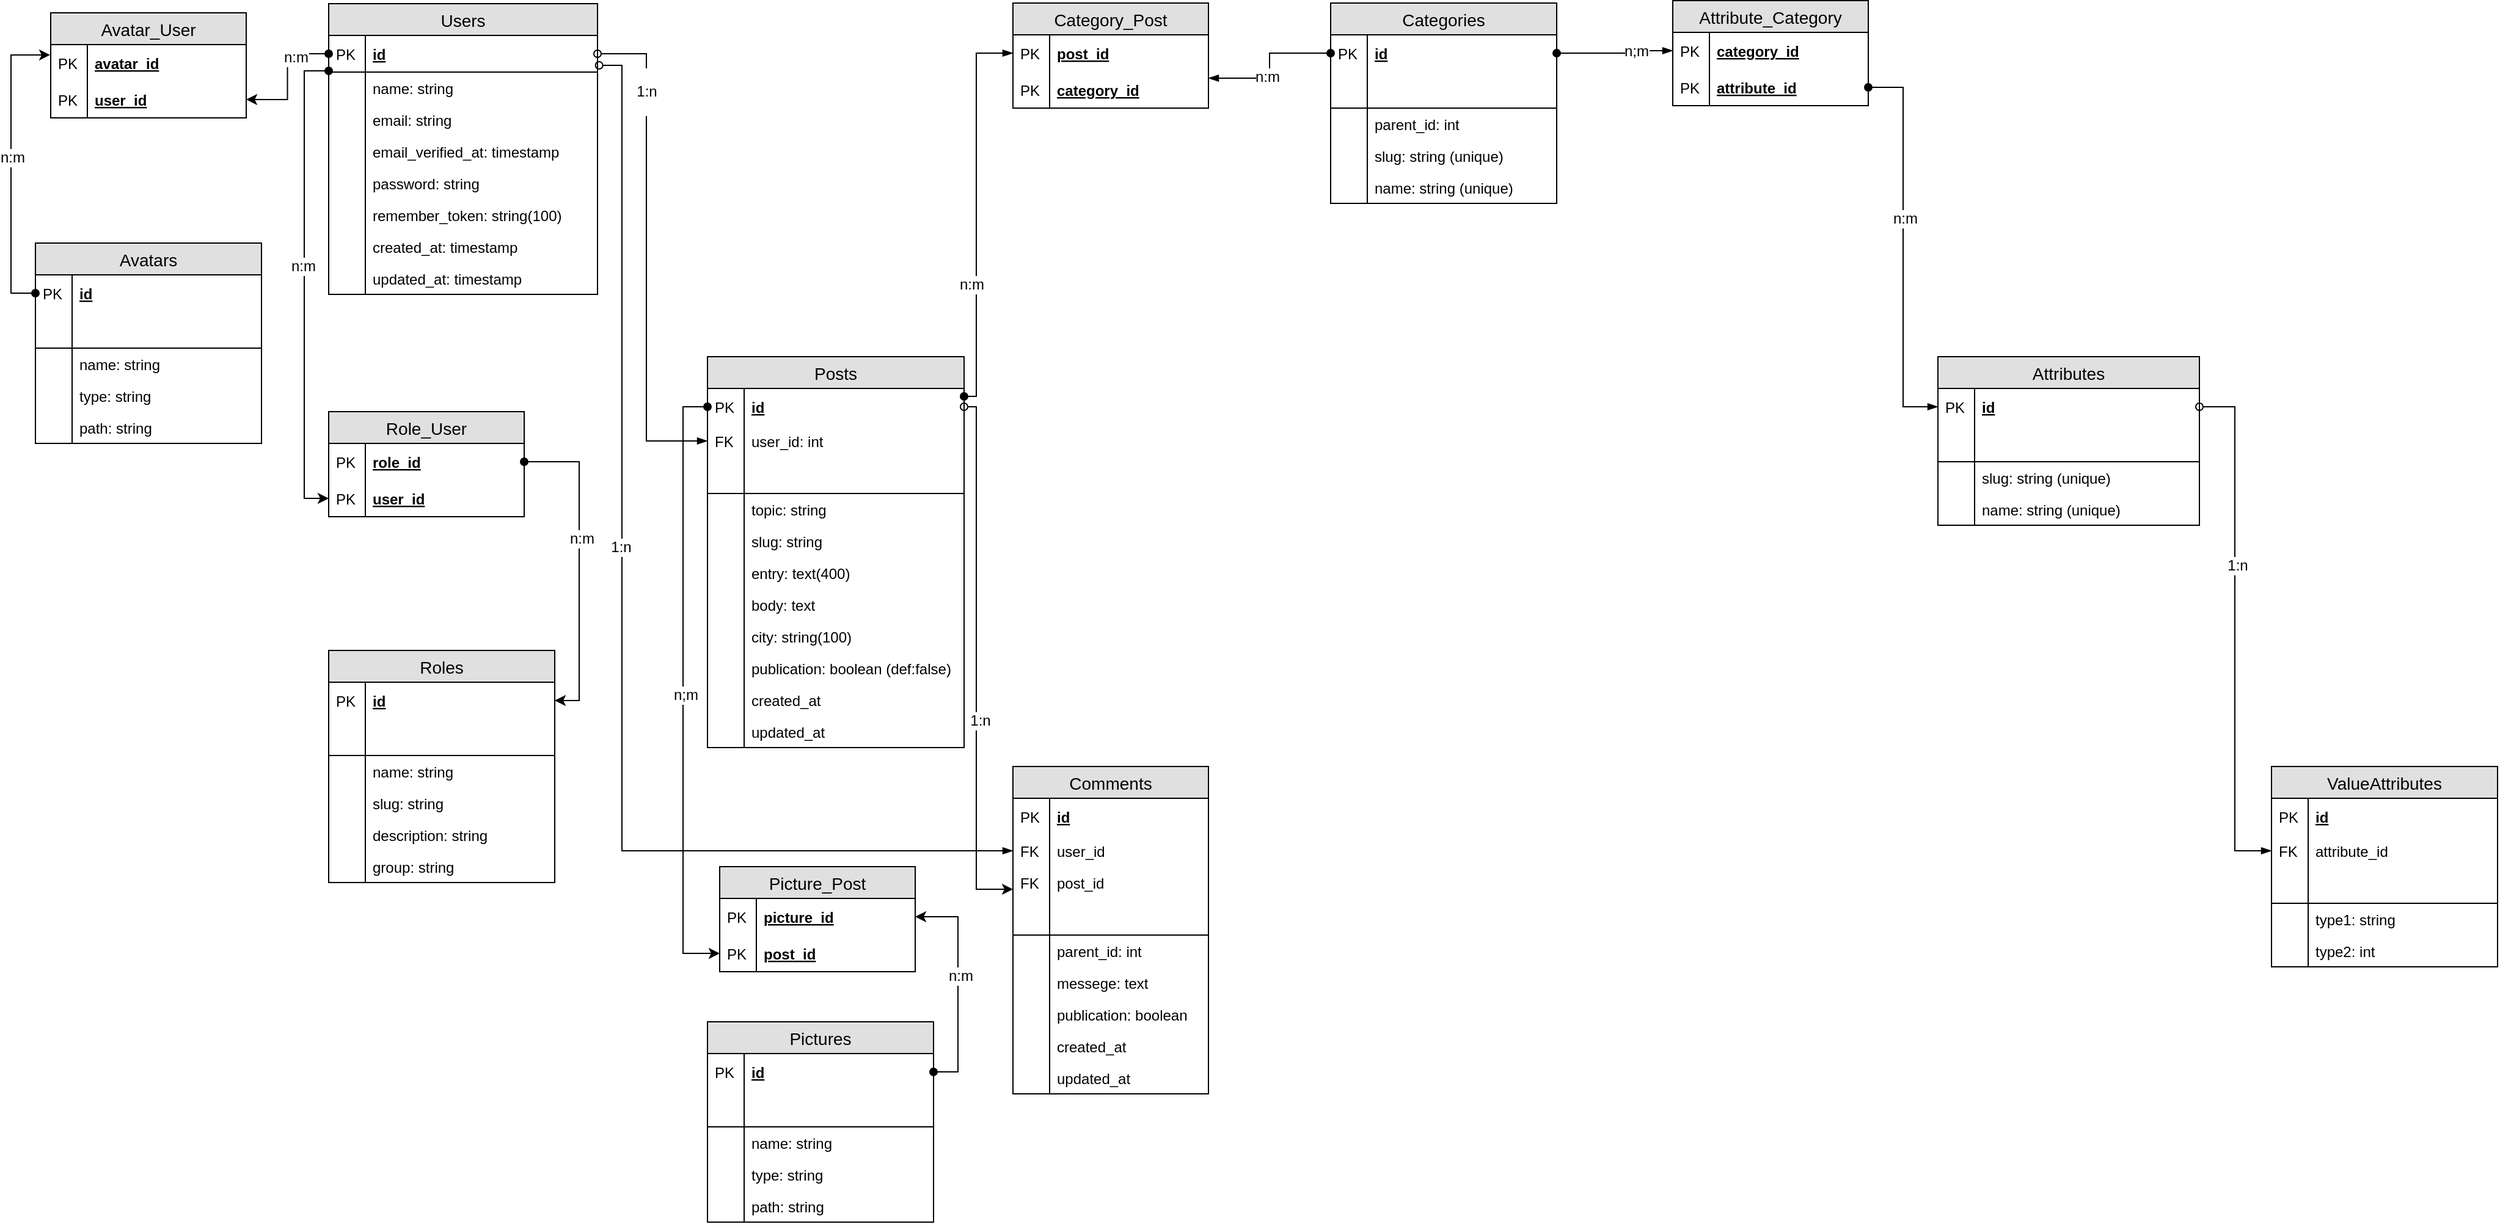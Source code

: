 <mxfile version="12.0.0" type="device" pages="1"><diagram id="Mjf-QHHSBzy2yQbY7D6N" name="Page-1"><mxGraphModel dx="2249" dy="745" grid="1" gridSize="10" guides="1" tooltips="1" connect="1" arrows="1" fold="1" page="1" pageScale="1" pageWidth="827" pageHeight="1169" math="0" shadow="0"><root><mxCell id="0"/><mxCell id="1" parent="0"/><mxCell id="MEmoQbIu5Q7Cqf45wGcA-23" value="Users" style="swimlane;fontStyle=0;childLayout=stackLayout;horizontal=1;startSize=26;fillColor=#e0e0e0;horizontalStack=0;resizeParent=1;resizeParentMax=0;resizeLast=0;collapsible=1;marginBottom=0;swimlaneFillColor=#ffffff;align=center;fontSize=14;strokeColor=#000000;" parent="1" vertex="1"><mxGeometry x="40" y="45" width="220" height="238" as="geometry"><mxRectangle x="40" y="41" width="70" height="26" as="alternateBounds"/></mxGeometry></mxCell><mxCell id="MEmoQbIu5Q7Cqf45wGcA-24" value="id" style="shape=partialRectangle;top=0;left=0;right=0;bottom=1;align=left;verticalAlign=middle;fillColor=none;spacingLeft=34;spacingRight=4;overflow=hidden;rotatable=0;points=[[0,0.5],[1,0.5]];portConstraint=eastwest;dropTarget=0;fontStyle=5;fontSize=12;" parent="MEmoQbIu5Q7Cqf45wGcA-23" vertex="1"><mxGeometry y="26" width="220" height="30" as="geometry"/></mxCell><mxCell id="MEmoQbIu5Q7Cqf45wGcA-25" value="PK" style="shape=partialRectangle;top=0;left=0;bottom=0;fillColor=none;align=left;verticalAlign=middle;spacingLeft=4;spacingRight=4;overflow=hidden;rotatable=0;points=[];portConstraint=eastwest;part=1;fontSize=12;" parent="MEmoQbIu5Q7Cqf45wGcA-24" vertex="1" connectable="0"><mxGeometry width="30" height="30" as="geometry"/></mxCell><mxCell id="MEmoQbIu5Q7Cqf45wGcA-26" value="name: string" style="shape=partialRectangle;top=0;left=0;right=0;bottom=0;align=left;verticalAlign=top;fillColor=none;spacingLeft=34;spacingRight=4;overflow=hidden;rotatable=0;points=[[0,0.5],[1,0.5]];portConstraint=eastwest;dropTarget=0;fontSize=12;" parent="MEmoQbIu5Q7Cqf45wGcA-23" vertex="1"><mxGeometry y="56" width="220" height="26" as="geometry"/></mxCell><mxCell id="MEmoQbIu5Q7Cqf45wGcA-27" value="" style="shape=partialRectangle;top=0;left=0;bottom=0;fillColor=none;align=left;verticalAlign=top;spacingLeft=4;spacingRight=4;overflow=hidden;rotatable=0;points=[];portConstraint=eastwest;part=1;fontSize=12;" parent="MEmoQbIu5Q7Cqf45wGcA-26" vertex="1" connectable="0"><mxGeometry width="30" height="26" as="geometry"/></mxCell><mxCell id="MEmoQbIu5Q7Cqf45wGcA-28" value="email: string" style="shape=partialRectangle;top=0;left=0;right=0;bottom=0;align=left;verticalAlign=top;fillColor=none;spacingLeft=34;spacingRight=4;overflow=hidden;rotatable=0;points=[[0,0.5],[1,0.5]];portConstraint=eastwest;dropTarget=0;fontSize=12;" parent="MEmoQbIu5Q7Cqf45wGcA-23" vertex="1"><mxGeometry y="82" width="220" height="26" as="geometry"/></mxCell><mxCell id="MEmoQbIu5Q7Cqf45wGcA-29" value="" style="shape=partialRectangle;top=0;left=0;bottom=0;fillColor=none;align=left;verticalAlign=top;spacingLeft=4;spacingRight=4;overflow=hidden;rotatable=0;points=[];portConstraint=eastwest;part=1;fontSize=12;" parent="MEmoQbIu5Q7Cqf45wGcA-28" vertex="1" connectable="0"><mxGeometry width="30" height="26" as="geometry"/></mxCell><mxCell id="pBQlAhZeYx9XeG_nFecm-1" value="email_verified_at: timestamp" style="shape=partialRectangle;top=0;left=0;right=0;bottom=0;align=left;verticalAlign=top;fillColor=none;spacingLeft=34;spacingRight=4;overflow=hidden;rotatable=0;points=[[0,0.5],[1,0.5]];portConstraint=eastwest;dropTarget=0;fontSize=12;" parent="MEmoQbIu5Q7Cqf45wGcA-23" vertex="1"><mxGeometry y="108" width="220" height="26" as="geometry"/></mxCell><mxCell id="pBQlAhZeYx9XeG_nFecm-2" value="" style="shape=partialRectangle;top=0;left=0;bottom=0;fillColor=none;align=left;verticalAlign=top;spacingLeft=4;spacingRight=4;overflow=hidden;rotatable=0;points=[];portConstraint=eastwest;part=1;fontSize=12;" parent="pBQlAhZeYx9XeG_nFecm-1" vertex="1" connectable="0"><mxGeometry width="30" height="26" as="geometry"/></mxCell><mxCell id="MEmoQbIu5Q7Cqf45wGcA-30" value="password: string" style="shape=partialRectangle;top=0;left=0;right=0;bottom=0;align=left;verticalAlign=top;fillColor=none;spacingLeft=34;spacingRight=4;overflow=hidden;rotatable=0;points=[[0,0.5],[1,0.5]];portConstraint=eastwest;dropTarget=0;fontSize=12;" parent="MEmoQbIu5Q7Cqf45wGcA-23" vertex="1"><mxGeometry y="134" width="220" height="26" as="geometry"/></mxCell><mxCell id="MEmoQbIu5Q7Cqf45wGcA-31" value="" style="shape=partialRectangle;top=0;left=0;bottom=0;fillColor=none;align=left;verticalAlign=top;spacingLeft=4;spacingRight=4;overflow=hidden;rotatable=0;points=[];portConstraint=eastwest;part=1;fontSize=12;" parent="MEmoQbIu5Q7Cqf45wGcA-30" vertex="1" connectable="0"><mxGeometry width="30" height="26" as="geometry"/></mxCell><mxCell id="MEmoQbIu5Q7Cqf45wGcA-34" value="remember_token: string(100)" style="shape=partialRectangle;top=0;left=0;right=0;bottom=0;align=left;verticalAlign=top;fillColor=none;spacingLeft=34;spacingRight=4;overflow=hidden;rotatable=0;points=[[0,0.5],[1,0.5]];portConstraint=eastwest;dropTarget=0;fontSize=12;" parent="MEmoQbIu5Q7Cqf45wGcA-23" vertex="1"><mxGeometry y="160" width="220" height="26" as="geometry"/></mxCell><mxCell id="MEmoQbIu5Q7Cqf45wGcA-35" value="" style="shape=partialRectangle;top=0;left=0;bottom=0;fillColor=none;align=left;verticalAlign=top;spacingLeft=4;spacingRight=4;overflow=hidden;rotatable=0;points=[];portConstraint=eastwest;part=1;fontSize=12;" parent="MEmoQbIu5Q7Cqf45wGcA-34" vertex="1" connectable="0"><mxGeometry width="30" height="26" as="geometry"/></mxCell><mxCell id="MEmoQbIu5Q7Cqf45wGcA-36" value="created_at: timestamp" style="shape=partialRectangle;top=0;left=0;right=0;bottom=0;align=left;verticalAlign=top;fillColor=none;spacingLeft=34;spacingRight=4;overflow=hidden;rotatable=0;points=[[0,0.5],[1,0.5]];portConstraint=eastwest;dropTarget=0;fontSize=12;" parent="MEmoQbIu5Q7Cqf45wGcA-23" vertex="1"><mxGeometry y="186" width="220" height="26" as="geometry"/></mxCell><mxCell id="MEmoQbIu5Q7Cqf45wGcA-37" value="" style="shape=partialRectangle;top=0;left=0;bottom=0;fillColor=none;align=left;verticalAlign=top;spacingLeft=4;spacingRight=4;overflow=hidden;rotatable=0;points=[];portConstraint=eastwest;part=1;fontSize=12;" parent="MEmoQbIu5Q7Cqf45wGcA-36" vertex="1" connectable="0"><mxGeometry width="30" height="26" as="geometry"/></mxCell><mxCell id="MEmoQbIu5Q7Cqf45wGcA-38" value="updated_at: timestamp" style="shape=partialRectangle;top=0;left=0;right=0;bottom=0;align=left;verticalAlign=top;fillColor=none;spacingLeft=34;spacingRight=4;overflow=hidden;rotatable=0;points=[[0,0.5],[1,0.5]];portConstraint=eastwest;dropTarget=0;fontSize=12;" parent="MEmoQbIu5Q7Cqf45wGcA-23" vertex="1"><mxGeometry y="212" width="220" height="26" as="geometry"/></mxCell><mxCell id="MEmoQbIu5Q7Cqf45wGcA-39" value="" style="shape=partialRectangle;top=0;left=0;bottom=0;fillColor=none;align=left;verticalAlign=top;spacingLeft=4;spacingRight=4;overflow=hidden;rotatable=0;points=[];portConstraint=eastwest;part=1;fontSize=12;" parent="MEmoQbIu5Q7Cqf45wGcA-38" vertex="1" connectable="0"><mxGeometry width="30" height="26" as="geometry"/></mxCell><mxCell id="wJTecskfQE2fZRdjggYK-1" value="Posts" style="swimlane;fontStyle=0;childLayout=stackLayout;horizontal=1;startSize=26;fillColor=#e0e0e0;horizontalStack=0;resizeParent=1;resizeParentMax=0;resizeLast=0;collapsible=1;marginBottom=0;swimlaneFillColor=#ffffff;align=center;fontSize=14;" parent="1" vertex="1"><mxGeometry x="350" y="334" width="210" height="320" as="geometry"><mxRectangle x="510" y="221" width="80" height="26" as="alternateBounds"/></mxGeometry></mxCell><mxCell id="wJTecskfQE2fZRdjggYK-2" value="id" style="shape=partialRectangle;top=0;left=0;right=0;bottom=1;align=left;verticalAlign=middle;fillColor=none;spacingLeft=34;spacingRight=4;overflow=hidden;rotatable=0;points=[[0,0.5],[1,0.5]];portConstraint=eastwest;dropTarget=0;fontStyle=5;fontSize=12;strokeColor=none;" parent="wJTecskfQE2fZRdjggYK-1" vertex="1"><mxGeometry y="26" width="210" height="30" as="geometry"/></mxCell><mxCell id="wJTecskfQE2fZRdjggYK-3" value="PK" style="shape=partialRectangle;top=0;left=0;bottom=0;fillColor=none;align=left;verticalAlign=middle;spacingLeft=4;spacingRight=4;overflow=hidden;rotatable=0;points=[];portConstraint=eastwest;part=1;fontSize=12;" parent="wJTecskfQE2fZRdjggYK-2" vertex="1" connectable="0"><mxGeometry width="30" height="30" as="geometry"/></mxCell><mxCell id="wJTecskfQE2fZRdjggYK-18" value="user_id: int" style="shape=partialRectangle;top=0;left=0;right=0;bottom=0;align=left;verticalAlign=top;fillColor=none;spacingLeft=34;spacingRight=4;overflow=hidden;rotatable=0;points=[[0,0.5],[1,0.5]];portConstraint=eastwest;dropTarget=0;fontSize=12;" parent="wJTecskfQE2fZRdjggYK-1" vertex="1"><mxGeometry y="56" width="210" height="26" as="geometry"/></mxCell><mxCell id="wJTecskfQE2fZRdjggYK-19" value="FK" style="shape=partialRectangle;top=0;left=0;bottom=0;fillColor=none;align=left;verticalAlign=top;spacingLeft=4;spacingRight=4;overflow=hidden;rotatable=0;points=[];portConstraint=eastwest;part=1;fontSize=12;" parent="wJTecskfQE2fZRdjggYK-18" vertex="1" connectable="0"><mxGeometry width="30" height="26" as="geometry"/></mxCell><mxCell id="LMn0GgQT3N-kJlGUwmG6-3" value="" style="shape=partialRectangle;top=0;left=0;right=0;bottom=1;align=left;verticalAlign=middle;fillColor=none;spacingLeft=34;spacingRight=4;overflow=hidden;rotatable=0;points=[[0,0.5],[1,0.5]];portConstraint=eastwest;dropTarget=0;fontStyle=5;fontSize=12;strokeColor=#000000;" parent="wJTecskfQE2fZRdjggYK-1" vertex="1"><mxGeometry y="82" width="210" height="30" as="geometry"/></mxCell><mxCell id="LMn0GgQT3N-kJlGUwmG6-4" value="" style="shape=partialRectangle;top=0;left=0;bottom=0;fillColor=none;align=left;verticalAlign=middle;spacingLeft=4;spacingRight=4;overflow=hidden;rotatable=0;points=[];portConstraint=eastwest;part=1;fontSize=12;" parent="LMn0GgQT3N-kJlGUwmG6-3" vertex="1" connectable="0"><mxGeometry width="30" height="30" as="geometry"/></mxCell><mxCell id="wJTecskfQE2fZRdjggYK-14" value="topic: string" style="shape=partialRectangle;top=0;left=0;right=0;bottom=0;align=left;verticalAlign=top;fillColor=none;spacingLeft=34;spacingRight=4;overflow=hidden;rotatable=0;points=[[0,0.5],[1,0.5]];portConstraint=eastwest;dropTarget=0;fontSize=12;" parent="wJTecskfQE2fZRdjggYK-1" vertex="1"><mxGeometry y="112" width="210" height="26" as="geometry"/></mxCell><mxCell id="wJTecskfQE2fZRdjggYK-15" value="" style="shape=partialRectangle;top=0;left=0;bottom=0;fillColor=none;align=left;verticalAlign=top;spacingLeft=4;spacingRight=4;overflow=hidden;rotatable=0;points=[];portConstraint=eastwest;part=1;fontSize=12;" parent="wJTecskfQE2fZRdjggYK-14" vertex="1" connectable="0"><mxGeometry width="30" height="26" as="geometry"/></mxCell><mxCell id="qIWCBTM3bPMuNUkF1rTx-21" value="slug: string" style="shape=partialRectangle;top=0;left=0;right=0;bottom=0;align=left;verticalAlign=top;fillColor=none;spacingLeft=34;spacingRight=4;overflow=hidden;rotatable=0;points=[[0,0.5],[1,0.5]];portConstraint=eastwest;dropTarget=0;fontSize=12;" parent="wJTecskfQE2fZRdjggYK-1" vertex="1"><mxGeometry y="138" width="210" height="26" as="geometry"/></mxCell><mxCell id="qIWCBTM3bPMuNUkF1rTx-22" value="" style="shape=partialRectangle;top=0;left=0;bottom=0;fillColor=none;align=left;verticalAlign=top;spacingLeft=4;spacingRight=4;overflow=hidden;rotatable=0;points=[];portConstraint=eastwest;part=1;fontSize=12;" parent="qIWCBTM3bPMuNUkF1rTx-21" vertex="1" connectable="0"><mxGeometry width="30" height="26" as="geometry"/></mxCell><mxCell id="qIWCBTM3bPMuNUkF1rTx-37" value="entry: text(400)" style="shape=partialRectangle;top=0;left=0;right=0;bottom=0;align=left;verticalAlign=top;fillColor=none;spacingLeft=34;spacingRight=4;overflow=hidden;rotatable=0;points=[[0,0.5],[1,0.5]];portConstraint=eastwest;dropTarget=0;fontSize=12;" parent="wJTecskfQE2fZRdjggYK-1" vertex="1"><mxGeometry y="164" width="210" height="26" as="geometry"/></mxCell><mxCell id="qIWCBTM3bPMuNUkF1rTx-38" value="" style="shape=partialRectangle;top=0;left=0;bottom=0;fillColor=none;align=left;verticalAlign=top;spacingLeft=4;spacingRight=4;overflow=hidden;rotatable=0;points=[];portConstraint=eastwest;part=1;fontSize=12;" parent="qIWCBTM3bPMuNUkF1rTx-37" vertex="1" connectable="0"><mxGeometry width="30" height="26" as="geometry"/></mxCell><mxCell id="wJTecskfQE2fZRdjggYK-16" value="body: text" style="shape=partialRectangle;top=0;left=0;right=0;bottom=0;align=left;verticalAlign=top;fillColor=none;spacingLeft=34;spacingRight=4;overflow=hidden;rotatable=0;points=[[0,0.5],[1,0.5]];portConstraint=eastwest;dropTarget=0;fontSize=12;" parent="wJTecskfQE2fZRdjggYK-1" vertex="1"><mxGeometry y="190" width="210" height="26" as="geometry"/></mxCell><mxCell id="wJTecskfQE2fZRdjggYK-17" value="" style="shape=partialRectangle;top=0;left=0;bottom=0;fillColor=none;align=left;verticalAlign=top;spacingLeft=4;spacingRight=4;overflow=hidden;rotatable=0;points=[];portConstraint=eastwest;part=1;fontSize=12;" parent="wJTecskfQE2fZRdjggYK-16" vertex="1" connectable="0"><mxGeometry width="30" height="26" as="geometry"/></mxCell><mxCell id="wJTecskfQE2fZRdjggYK-62" value="city: string(100)" style="shape=partialRectangle;top=0;left=0;right=0;bottom=0;align=left;verticalAlign=top;fillColor=none;spacingLeft=34;spacingRight=4;overflow=hidden;rotatable=0;points=[[0,0.5],[1,0.5]];portConstraint=eastwest;dropTarget=0;fontSize=12;" parent="wJTecskfQE2fZRdjggYK-1" vertex="1"><mxGeometry y="216" width="210" height="26" as="geometry"/></mxCell><mxCell id="wJTecskfQE2fZRdjggYK-63" value="" style="shape=partialRectangle;top=0;left=0;bottom=0;fillColor=none;align=left;verticalAlign=top;spacingLeft=4;spacingRight=4;overflow=hidden;rotatable=0;points=[];portConstraint=eastwest;part=1;fontSize=12;" parent="wJTecskfQE2fZRdjggYK-62" vertex="1" connectable="0"><mxGeometry width="30" height="26" as="geometry"/></mxCell><mxCell id="wJTecskfQE2fZRdjggYK-20" value="publication: boolean (def:false)" style="shape=partialRectangle;top=0;left=0;right=0;bottom=0;align=left;verticalAlign=top;fillColor=none;spacingLeft=34;spacingRight=4;overflow=hidden;rotatable=0;points=[[0,0.5],[1,0.5]];portConstraint=eastwest;dropTarget=0;fontSize=12;" parent="wJTecskfQE2fZRdjggYK-1" vertex="1"><mxGeometry y="242" width="210" height="26" as="geometry"/></mxCell><mxCell id="wJTecskfQE2fZRdjggYK-21" value="" style="shape=partialRectangle;top=0;left=0;bottom=0;fillColor=none;align=left;verticalAlign=top;spacingLeft=4;spacingRight=4;overflow=hidden;rotatable=0;points=[];portConstraint=eastwest;part=1;fontSize=12;" parent="wJTecskfQE2fZRdjggYK-20" vertex="1" connectable="0"><mxGeometry width="30" height="26" as="geometry"/></mxCell><mxCell id="wJTecskfQE2fZRdjggYK-30" value="created_at" style="shape=partialRectangle;top=0;left=0;right=0;bottom=0;align=left;verticalAlign=top;fillColor=none;spacingLeft=34;spacingRight=4;overflow=hidden;rotatable=0;points=[[0,0.5],[1,0.5]];portConstraint=eastwest;dropTarget=0;fontSize=12;" parent="wJTecskfQE2fZRdjggYK-1" vertex="1"><mxGeometry y="268" width="210" height="26" as="geometry"/></mxCell><mxCell id="wJTecskfQE2fZRdjggYK-31" value="" style="shape=partialRectangle;top=0;left=0;bottom=0;fillColor=none;align=left;verticalAlign=top;spacingLeft=4;spacingRight=4;overflow=hidden;rotatable=0;points=[];portConstraint=eastwest;part=1;fontSize=12;" parent="wJTecskfQE2fZRdjggYK-30" vertex="1" connectable="0"><mxGeometry width="30" height="26" as="geometry"/></mxCell><mxCell id="wJTecskfQE2fZRdjggYK-32" value="updated_at" style="shape=partialRectangle;top=0;left=0;right=0;bottom=0;align=left;verticalAlign=top;fillColor=none;spacingLeft=34;spacingRight=4;overflow=hidden;rotatable=0;points=[[0,0.5],[1,0.5]];portConstraint=eastwest;dropTarget=0;fontSize=12;" parent="wJTecskfQE2fZRdjggYK-1" vertex="1"><mxGeometry y="294" width="210" height="26" as="geometry"/></mxCell><mxCell id="wJTecskfQE2fZRdjggYK-33" value="" style="shape=partialRectangle;top=0;left=0;bottom=0;fillColor=none;align=left;verticalAlign=top;spacingLeft=4;spacingRight=4;overflow=hidden;rotatable=0;points=[];portConstraint=eastwest;part=1;fontSize=12;" parent="wJTecskfQE2fZRdjggYK-32" vertex="1" connectable="0"><mxGeometry width="30" height="26" as="geometry"/></mxCell><mxCell id="wJTecskfQE2fZRdjggYK-34" value="Comments" style="swimlane;fontStyle=0;childLayout=stackLayout;horizontal=1;startSize=26;fillColor=#e0e0e0;horizontalStack=0;resizeParent=1;resizeParentMax=0;resizeLast=0;collapsible=1;marginBottom=0;swimlaneFillColor=#ffffff;align=center;fontSize=14;" parent="1" vertex="1"><mxGeometry x="600" y="669.5" width="160" height="268" as="geometry"/></mxCell><mxCell id="wJTecskfQE2fZRdjggYK-35" value="id" style="shape=partialRectangle;top=0;left=0;right=0;bottom=1;align=left;verticalAlign=middle;fillColor=none;spacingLeft=34;spacingRight=4;overflow=hidden;rotatable=0;points=[[0,0.5],[1,0.5]];portConstraint=eastwest;dropTarget=0;fontStyle=5;fontSize=12;strokeColor=none;" parent="wJTecskfQE2fZRdjggYK-34" vertex="1"><mxGeometry y="26" width="160" height="30" as="geometry"/></mxCell><mxCell id="wJTecskfQE2fZRdjggYK-36" value="PK" style="shape=partialRectangle;top=0;left=0;bottom=0;fillColor=none;align=left;verticalAlign=middle;spacingLeft=4;spacingRight=4;overflow=hidden;rotatable=0;points=[];portConstraint=eastwest;part=1;fontSize=12;" parent="wJTecskfQE2fZRdjggYK-35" vertex="1" connectable="0"><mxGeometry width="30" height="30" as="geometry"/></mxCell><mxCell id="Vqks1hH4E-778iBtCs7Z-1" value="user_id" style="shape=partialRectangle;top=0;left=0;right=0;bottom=0;align=left;verticalAlign=top;fillColor=none;spacingLeft=34;spacingRight=4;overflow=hidden;rotatable=0;points=[[0,0.5],[1,0.5]];portConstraint=eastwest;dropTarget=0;fontSize=12;" parent="wJTecskfQE2fZRdjggYK-34" vertex="1"><mxGeometry y="56" width="160" height="26" as="geometry"/></mxCell><mxCell id="Vqks1hH4E-778iBtCs7Z-2" value="FK" style="shape=partialRectangle;top=0;left=0;bottom=0;fillColor=none;align=left;verticalAlign=top;spacingLeft=4;spacingRight=4;overflow=hidden;rotatable=0;points=[];portConstraint=eastwest;part=1;fontSize=12;" parent="Vqks1hH4E-778iBtCs7Z-1" vertex="1" connectable="0"><mxGeometry width="30" height="26" as="geometry"/></mxCell><mxCell id="24334l4uyx2B4D5Qh5dZ-1" value="post_id" style="shape=partialRectangle;top=0;left=0;right=0;bottom=0;align=left;verticalAlign=top;fillColor=none;spacingLeft=34;spacingRight=4;overflow=hidden;rotatable=0;points=[[0,0.5],[1,0.5]];portConstraint=eastwest;dropTarget=0;fontSize=12;" parent="wJTecskfQE2fZRdjggYK-34" vertex="1"><mxGeometry y="82" width="160" height="26" as="geometry"/></mxCell><mxCell id="24334l4uyx2B4D5Qh5dZ-2" value="FK" style="shape=partialRectangle;top=0;left=0;bottom=0;fillColor=none;align=left;verticalAlign=top;spacingLeft=4;spacingRight=4;overflow=hidden;rotatable=0;points=[];portConstraint=eastwest;part=1;fontSize=12;" parent="24334l4uyx2B4D5Qh5dZ-1" vertex="1" connectable="0"><mxGeometry width="30" height="26" as="geometry"/></mxCell><mxCell id="Vqks1hH4E-778iBtCs7Z-3" value="" style="shape=partialRectangle;top=0;left=0;right=0;bottom=1;align=left;verticalAlign=middle;fillColor=none;spacingLeft=34;spacingRight=4;overflow=hidden;rotatable=0;points=[[0,0.5],[1,0.5]];portConstraint=eastwest;dropTarget=0;fontStyle=5;fontSize=12;" parent="wJTecskfQE2fZRdjggYK-34" vertex="1"><mxGeometry y="108" width="160" height="30" as="geometry"/></mxCell><mxCell id="Vqks1hH4E-778iBtCs7Z-4" value="" style="shape=partialRectangle;top=0;left=0;bottom=0;fillColor=none;align=left;verticalAlign=middle;spacingLeft=4;spacingRight=4;overflow=hidden;rotatable=0;points=[];portConstraint=eastwest;part=1;fontSize=12;" parent="Vqks1hH4E-778iBtCs7Z-3" vertex="1" connectable="0"><mxGeometry width="30" height="30" as="geometry"/></mxCell><mxCell id="tMDPTyEsYtds4OY3ekNe-7" value="parent_id: int" style="shape=partialRectangle;top=0;left=0;right=0;bottom=0;align=left;verticalAlign=top;fillColor=none;spacingLeft=34;spacingRight=4;overflow=hidden;rotatable=0;points=[[0,0.5],[1,0.5]];portConstraint=eastwest;dropTarget=0;fontSize=12;" parent="wJTecskfQE2fZRdjggYK-34" vertex="1"><mxGeometry y="138" width="160" height="26" as="geometry"/></mxCell><mxCell id="tMDPTyEsYtds4OY3ekNe-8" value="" style="shape=partialRectangle;top=0;left=0;bottom=0;fillColor=none;align=left;verticalAlign=top;spacingLeft=4;spacingRight=4;overflow=hidden;rotatable=0;points=[];portConstraint=eastwest;part=1;fontSize=12;" parent="tMDPTyEsYtds4OY3ekNe-7" vertex="1" connectable="0"><mxGeometry width="30" height="26" as="geometry"/></mxCell><mxCell id="wJTecskfQE2fZRdjggYK-45" value="messege: text" style="shape=partialRectangle;top=0;left=0;right=0;bottom=0;align=left;verticalAlign=top;fillColor=none;spacingLeft=34;spacingRight=4;overflow=hidden;rotatable=0;points=[[0,0.5],[1,0.5]];portConstraint=eastwest;dropTarget=0;fontSize=12;" parent="wJTecskfQE2fZRdjggYK-34" vertex="1"><mxGeometry y="164" width="160" height="26" as="geometry"/></mxCell><mxCell id="wJTecskfQE2fZRdjggYK-46" value="" style="shape=partialRectangle;top=0;left=0;bottom=0;fillColor=none;align=left;verticalAlign=top;spacingLeft=4;spacingRight=4;overflow=hidden;rotatable=0;points=[];portConstraint=eastwest;part=1;fontSize=12;" parent="wJTecskfQE2fZRdjggYK-45" vertex="1" connectable="0"><mxGeometry width="30" height="26" as="geometry"/></mxCell><mxCell id="FSl1Wvq5VO-YlQkLxpSd-59" value="publication: boolean" style="shape=partialRectangle;top=0;left=0;right=0;bottom=0;align=left;verticalAlign=top;fillColor=none;spacingLeft=34;spacingRight=4;overflow=hidden;rotatable=0;points=[[0,0.5],[1,0.5]];portConstraint=eastwest;dropTarget=0;fontSize=12;" parent="wJTecskfQE2fZRdjggYK-34" vertex="1"><mxGeometry y="190" width="160" height="26" as="geometry"/></mxCell><mxCell id="FSl1Wvq5VO-YlQkLxpSd-60" value="" style="shape=partialRectangle;top=0;left=0;bottom=0;fillColor=none;align=left;verticalAlign=top;spacingLeft=4;spacingRight=4;overflow=hidden;rotatable=0;points=[];portConstraint=eastwest;part=1;fontSize=12;" parent="FSl1Wvq5VO-YlQkLxpSd-59" vertex="1" connectable="0"><mxGeometry width="30" height="26" as="geometry"/></mxCell><mxCell id="wJTecskfQE2fZRdjggYK-54" value="created_at" style="shape=partialRectangle;top=0;left=0;right=0;bottom=0;align=left;verticalAlign=top;fillColor=none;spacingLeft=34;spacingRight=4;overflow=hidden;rotatable=0;points=[[0,0.5],[1,0.5]];portConstraint=eastwest;dropTarget=0;fontSize=12;" parent="wJTecskfQE2fZRdjggYK-34" vertex="1"><mxGeometry y="216" width="160" height="26" as="geometry"/></mxCell><mxCell id="wJTecskfQE2fZRdjggYK-55" value="" style="shape=partialRectangle;top=0;left=0;bottom=0;fillColor=none;align=left;verticalAlign=top;spacingLeft=4;spacingRight=4;overflow=hidden;rotatable=0;points=[];portConstraint=eastwest;part=1;fontSize=12;" parent="wJTecskfQE2fZRdjggYK-54" vertex="1" connectable="0"><mxGeometry width="30" height="26" as="geometry"/></mxCell><mxCell id="wJTecskfQE2fZRdjggYK-56" value="updated_at" style="shape=partialRectangle;top=0;left=0;right=0;bottom=0;align=left;verticalAlign=top;fillColor=none;spacingLeft=34;spacingRight=4;overflow=hidden;rotatable=0;points=[[0,0.5],[1,0.5]];portConstraint=eastwest;dropTarget=0;fontSize=12;" parent="wJTecskfQE2fZRdjggYK-34" vertex="1"><mxGeometry y="242" width="160" height="26" as="geometry"/></mxCell><mxCell id="wJTecskfQE2fZRdjggYK-57" value="" style="shape=partialRectangle;top=0;left=0;bottom=0;fillColor=none;align=left;verticalAlign=top;spacingLeft=4;spacingRight=4;overflow=hidden;rotatable=0;points=[];portConstraint=eastwest;part=1;fontSize=12;" parent="wJTecskfQE2fZRdjggYK-56" vertex="1" connectable="0"><mxGeometry width="30" height="26" as="geometry"/></mxCell><mxCell id="wJTecskfQE2fZRdjggYK-69" value="Categories" style="swimlane;fontStyle=0;childLayout=stackLayout;horizontal=1;startSize=26;fillColor=#e0e0e0;horizontalStack=0;resizeParent=1;resizeParentMax=0;resizeLast=0;collapsible=1;marginBottom=0;swimlaneFillColor=#ffffff;align=center;fontSize=14;" parent="1" vertex="1"><mxGeometry x="860" y="44.5" width="185" height="164" as="geometry"><mxRectangle x="640" y="64" width="90" height="26" as="alternateBounds"/></mxGeometry></mxCell><mxCell id="wJTecskfQE2fZRdjggYK-70" value="id" style="shape=partialRectangle;top=0;left=0;right=0;bottom=1;align=left;verticalAlign=middle;fillColor=none;spacingLeft=34;spacingRight=4;overflow=hidden;rotatable=0;points=[[0,0.5],[1,0.5]];portConstraint=eastwest;dropTarget=0;fontStyle=5;fontSize=12;strokeColor=none;" parent="wJTecskfQE2fZRdjggYK-69" vertex="1"><mxGeometry y="26" width="185" height="30" as="geometry"/></mxCell><mxCell id="wJTecskfQE2fZRdjggYK-71" value="PK" style="shape=partialRectangle;top=0;left=0;bottom=0;fillColor=none;align=left;verticalAlign=middle;spacingLeft=4;spacingRight=4;overflow=hidden;rotatable=0;points=[];portConstraint=eastwest;part=1;fontSize=12;" parent="wJTecskfQE2fZRdjggYK-70" vertex="1" connectable="0"><mxGeometry width="30" height="30" as="geometry"/></mxCell><mxCell id="Vqks1hH4E-778iBtCs7Z-10" value="" style="shape=partialRectangle;top=0;left=0;right=0;bottom=1;align=left;verticalAlign=middle;fillColor=none;spacingLeft=34;spacingRight=4;overflow=hidden;rotatable=0;points=[[0,0.5],[1,0.5]];portConstraint=eastwest;dropTarget=0;fontStyle=5;fontSize=12;" parent="wJTecskfQE2fZRdjggYK-69" vertex="1"><mxGeometry y="56" width="185" height="30" as="geometry"/></mxCell><mxCell id="Vqks1hH4E-778iBtCs7Z-11" value="" style="shape=partialRectangle;top=0;left=0;bottom=0;fillColor=none;align=left;verticalAlign=middle;spacingLeft=4;spacingRight=4;overflow=hidden;rotatable=0;points=[];portConstraint=eastwest;part=1;fontSize=12;" parent="Vqks1hH4E-778iBtCs7Z-10" vertex="1" connectable="0"><mxGeometry width="30" height="30" as="geometry"/></mxCell><mxCell id="X2jOLNgBJ2aDy-NI1pfr-1" value="parent_id: int" style="shape=partialRectangle;top=0;left=0;right=0;bottom=0;align=left;verticalAlign=top;fillColor=none;spacingLeft=34;spacingRight=4;overflow=hidden;rotatable=0;points=[[0,0.5],[1,0.5]];portConstraint=eastwest;dropTarget=0;fontSize=12;strokeColor=#000000;perimeterSpacing=0;strokeWidth=1;" parent="wJTecskfQE2fZRdjggYK-69" vertex="1"><mxGeometry y="86" width="185" height="26" as="geometry"/></mxCell><mxCell id="X2jOLNgBJ2aDy-NI1pfr-2" value="" style="shape=partialRectangle;top=0;left=0;bottom=0;fillColor=none;align=left;verticalAlign=top;spacingLeft=4;spacingRight=4;overflow=hidden;rotatable=0;points=[];portConstraint=eastwest;part=1;fontSize=12;" parent="X2jOLNgBJ2aDy-NI1pfr-1" vertex="1" connectable="0"><mxGeometry width="30" height="26" as="geometry"/></mxCell><mxCell id="qIWCBTM3bPMuNUkF1rTx-35" value="slug: string (unique)" style="shape=partialRectangle;top=0;left=0;right=0;bottom=0;align=left;verticalAlign=top;fillColor=none;spacingLeft=34;spacingRight=4;overflow=hidden;rotatable=0;points=[[0,0.5],[1,0.5]];portConstraint=eastwest;dropTarget=0;fontSize=12;strokeColor=#000000;perimeterSpacing=0;strokeWidth=1;" parent="wJTecskfQE2fZRdjggYK-69" vertex="1"><mxGeometry y="112" width="185" height="26" as="geometry"/></mxCell><mxCell id="qIWCBTM3bPMuNUkF1rTx-36" value="" style="shape=partialRectangle;top=0;left=0;bottom=0;fillColor=none;align=left;verticalAlign=top;spacingLeft=4;spacingRight=4;overflow=hidden;rotatable=0;points=[];portConstraint=eastwest;part=1;fontSize=12;" parent="qIWCBTM3bPMuNUkF1rTx-35" vertex="1" connectable="0"><mxGeometry width="30" height="26" as="geometry"/></mxCell><mxCell id="Vqks1hH4E-778iBtCs7Z-8" value="name: string (unique)" style="shape=partialRectangle;top=0;left=0;right=0;bottom=0;align=left;verticalAlign=top;fillColor=none;spacingLeft=34;spacingRight=4;overflow=hidden;rotatable=0;points=[[0,0.5],[1,0.5]];portConstraint=eastwest;dropTarget=0;fontSize=12;strokeColor=#000000;perimeterSpacing=0;strokeWidth=1;" parent="wJTecskfQE2fZRdjggYK-69" vertex="1"><mxGeometry y="138" width="185" height="26" as="geometry"/></mxCell><mxCell id="Vqks1hH4E-778iBtCs7Z-9" value="" style="shape=partialRectangle;top=0;left=0;bottom=0;fillColor=none;align=left;verticalAlign=top;spacingLeft=4;spacingRight=4;overflow=hidden;rotatable=0;points=[];portConstraint=eastwest;part=1;fontSize=12;" parent="Vqks1hH4E-778iBtCs7Z-8" vertex="1" connectable="0"><mxGeometry width="30" height="26" as="geometry"/></mxCell><mxCell id="wJTecskfQE2fZRdjggYK-81" value="Category_Post" style="swimlane;fontStyle=0;childLayout=stackLayout;horizontal=1;startSize=26;fillColor=#e0e0e0;horizontalStack=0;resizeParent=1;resizeParentMax=0;resizeLast=0;collapsible=1;marginBottom=0;swimlaneFillColor=#ffffff;align=center;fontSize=14;" parent="1" vertex="1"><mxGeometry x="600" y="44.5" width="160" height="86" as="geometry"><mxRectangle x="480" y="84" width="140" height="26" as="alternateBounds"/></mxGeometry></mxCell><mxCell id="wJTecskfQE2fZRdjggYK-82" value="post_id" style="shape=partialRectangle;top=0;left=0;right=0;bottom=1;align=left;verticalAlign=middle;fillColor=none;spacingLeft=34;spacingRight=4;overflow=hidden;rotatable=0;points=[[0,0.5],[1,0.5]];portConstraint=eastwest;dropTarget=0;fontStyle=5;fontSize=12;strokeColor=none;" parent="wJTecskfQE2fZRdjggYK-81" vertex="1"><mxGeometry y="26" width="160" height="30" as="geometry"/></mxCell><mxCell id="wJTecskfQE2fZRdjggYK-83" value="PK" style="shape=partialRectangle;top=0;left=0;bottom=0;fillColor=none;align=left;verticalAlign=middle;spacingLeft=4;spacingRight=4;overflow=hidden;rotatable=0;points=[];portConstraint=eastwest;part=1;fontSize=12;" parent="wJTecskfQE2fZRdjggYK-82" vertex="1" connectable="0"><mxGeometry width="30" height="30" as="geometry"/></mxCell><mxCell id="FSl1Wvq5VO-YlQkLxpSd-1" value="category_id" style="shape=partialRectangle;top=0;left=0;right=0;bottom=1;align=left;verticalAlign=middle;fillColor=none;spacingLeft=34;spacingRight=4;overflow=hidden;rotatable=0;points=[[0,0.5],[1,0.5]];portConstraint=eastwest;dropTarget=0;fontStyle=5;fontSize=12;" parent="wJTecskfQE2fZRdjggYK-81" vertex="1"><mxGeometry y="56" width="160" height="30" as="geometry"/></mxCell><mxCell id="FSl1Wvq5VO-YlQkLxpSd-2" value="PK" style="shape=partialRectangle;top=0;left=0;bottom=0;fillColor=none;align=left;verticalAlign=middle;spacingLeft=4;spacingRight=4;overflow=hidden;rotatable=0;points=[];portConstraint=eastwest;part=1;fontSize=12;" parent="FSl1Wvq5VO-YlQkLxpSd-1" vertex="1" connectable="0"><mxGeometry width="30" height="30" as="geometry"/></mxCell><mxCell id="FSl1Wvq5VO-YlQkLxpSd-29" style="edgeStyle=orthogonalEdgeStyle;rounded=0;orthogonalLoop=1;jettySize=auto;html=1;exitX=1;exitY=0.5;exitDx=0;exitDy=0;startArrow=oval;startFill=0;" parent="1" source="wJTecskfQE2fZRdjggYK-2" edge="1"><mxGeometry relative="1" as="geometry"><mxPoint x="600" y="770" as="targetPoint"/><Array as="points"><mxPoint x="570" y="375"/><mxPoint x="570" y="770"/><mxPoint x="600" y="770"/></Array></mxGeometry></mxCell><mxCell id="kSRoqjHWO9hbMyRCjwvE-13" value="1:n" style="text;html=1;resizable=0;points=[];align=center;verticalAlign=middle;labelBackgroundColor=#ffffff;" parent="FSl1Wvq5VO-YlQkLxpSd-29" vertex="1" connectable="0"><mxGeometry x="0.225" y="3" relative="1" as="geometry"><mxPoint as="offset"/></mxGeometry></mxCell><mxCell id="FSl1Wvq5VO-YlQkLxpSd-110" style="edgeStyle=orthogonalEdgeStyle;rounded=0;orthogonalLoop=1;jettySize=auto;html=1;entryX=0;entryY=0.5;entryDx=0;entryDy=0;startArrow=oval;startFill=0;endArrow=blockThin;endFill=1;exitX=1;exitY=0.5;exitDx=0;exitDy=0;" parent="1" source="MEmoQbIu5Q7Cqf45wGcA-24" target="wJTecskfQE2fZRdjggYK-18" edge="1"><mxGeometry relative="1" as="geometry"><Array as="points"><mxPoint x="300" y="86"/><mxPoint x="300" y="403"/></Array><mxPoint x="280" y="410" as="sourcePoint"/></mxGeometry></mxCell><mxCell id="kSRoqjHWO9hbMyRCjwvE-11" value="&lt;p style=&quot;line-height: 120%&quot;&gt;1:n&lt;/p&gt;" style="text;html=1;resizable=0;points=[];align=center;verticalAlign=middle;labelBackgroundColor=#ffffff;" parent="FSl1Wvq5VO-YlQkLxpSd-110" vertex="1" connectable="0"><mxGeometry x="-0.271" relative="1" as="geometry"><mxPoint y="-77.5" as="offset"/></mxGeometry></mxCell><mxCell id="wFvq9jtje4bk1G8-es_t-1" value="Attributes" style="swimlane;fontStyle=0;childLayout=stackLayout;horizontal=1;startSize=26;fillColor=#e0e0e0;horizontalStack=0;resizeParent=1;resizeParentMax=0;resizeLast=0;collapsible=1;marginBottom=0;swimlaneFillColor=#ffffff;align=center;fontSize=14;" parent="1" vertex="1"><mxGeometry x="1357" y="334" width="214" height="138" as="geometry"/></mxCell><mxCell id="wFvq9jtje4bk1G8-es_t-2" value="id" style="shape=partialRectangle;top=0;left=0;right=0;bottom=1;align=left;verticalAlign=middle;fillColor=none;spacingLeft=34;spacingRight=4;overflow=hidden;rotatable=0;points=[[0,0.5],[1,0.5]];portConstraint=eastwest;dropTarget=0;fontStyle=5;fontSize=12;strokeColor=none;" parent="wFvq9jtje4bk1G8-es_t-1" vertex="1"><mxGeometry y="26" width="214" height="30" as="geometry"/></mxCell><mxCell id="wFvq9jtje4bk1G8-es_t-3" value="PK" style="shape=partialRectangle;top=0;left=0;bottom=0;fillColor=none;align=left;verticalAlign=middle;spacingLeft=4;spacingRight=4;overflow=hidden;rotatable=0;points=[];portConstraint=eastwest;part=1;fontSize=12;" parent="wFvq9jtje4bk1G8-es_t-2" vertex="1" connectable="0"><mxGeometry width="30" height="30" as="geometry"/></mxCell><mxCell id="wFvq9jtje4bk1G8-es_t-6" value="" style="shape=partialRectangle;top=0;left=0;right=0;bottom=1;align=left;verticalAlign=middle;fillColor=none;spacingLeft=34;spacingRight=4;overflow=hidden;rotatable=0;points=[[0,0.5],[1,0.5]];portConstraint=eastwest;dropTarget=0;fontStyle=5;fontSize=12;" parent="wFvq9jtje4bk1G8-es_t-1" vertex="1"><mxGeometry y="56" width="214" height="30" as="geometry"/></mxCell><mxCell id="wFvq9jtje4bk1G8-es_t-7" value="" style="shape=partialRectangle;top=0;left=0;bottom=0;fillColor=none;align=left;verticalAlign=middle;spacingLeft=4;spacingRight=4;overflow=hidden;rotatable=0;points=[];portConstraint=eastwest;part=1;fontSize=12;" parent="wFvq9jtje4bk1G8-es_t-6" vertex="1" connectable="0"><mxGeometry width="30" height="30" as="geometry"/></mxCell><mxCell id="FSl1Wvq5VO-YlQkLxpSd-31" value="slug: string (unique)" style="shape=partialRectangle;top=0;left=0;right=0;bottom=0;align=left;verticalAlign=top;fillColor=none;spacingLeft=34;spacingRight=4;overflow=hidden;rotatable=0;points=[[0,0.5],[1,0.5]];portConstraint=eastwest;dropTarget=0;fontSize=12;" parent="wFvq9jtje4bk1G8-es_t-1" vertex="1"><mxGeometry y="86" width="214" height="26" as="geometry"/></mxCell><mxCell id="FSl1Wvq5VO-YlQkLxpSd-32" value="" style="shape=partialRectangle;top=0;left=0;bottom=0;fillColor=none;align=left;verticalAlign=top;spacingLeft=4;spacingRight=4;overflow=hidden;rotatable=0;points=[];portConstraint=eastwest;part=1;fontSize=12;" parent="FSl1Wvq5VO-YlQkLxpSd-31" vertex="1" connectable="0"><mxGeometry width="30" height="26" as="geometry"/></mxCell><mxCell id="BqoE16U3rYp2ib2j2BhG-10" value="name: string (unique)" style="shape=partialRectangle;top=0;left=0;right=0;bottom=0;align=left;verticalAlign=top;fillColor=none;spacingLeft=34;spacingRight=4;overflow=hidden;rotatable=0;points=[[0,0.5],[1,0.5]];portConstraint=eastwest;dropTarget=0;fontSize=12;" parent="wFvq9jtje4bk1G8-es_t-1" vertex="1"><mxGeometry y="112" width="214" height="26" as="geometry"/></mxCell><mxCell id="BqoE16U3rYp2ib2j2BhG-11" value="" style="shape=partialRectangle;top=0;left=0;bottom=0;fillColor=none;align=left;verticalAlign=top;spacingLeft=4;spacingRight=4;overflow=hidden;rotatable=0;points=[];portConstraint=eastwest;part=1;fontSize=12;" parent="BqoE16U3rYp2ib2j2BhG-10" vertex="1" connectable="0"><mxGeometry width="30" height="26" as="geometry"/></mxCell><mxCell id="kSRoqjHWO9hbMyRCjwvE-1" value="ValueAttributes" style="swimlane;fontStyle=0;childLayout=stackLayout;horizontal=1;startSize=26;fillColor=#e0e0e0;horizontalStack=0;resizeParent=1;resizeParentMax=0;resizeLast=0;collapsible=1;marginBottom=0;swimlaneFillColor=#ffffff;align=center;fontSize=14;" parent="1" vertex="1"><mxGeometry x="1630" y="669.5" width="185" height="164" as="geometry"><mxRectangle x="640" y="64" width="90" height="26" as="alternateBounds"/></mxGeometry></mxCell><mxCell id="kSRoqjHWO9hbMyRCjwvE-2" value="id" style="shape=partialRectangle;top=0;left=0;right=0;bottom=1;align=left;verticalAlign=middle;fillColor=none;spacingLeft=34;spacingRight=4;overflow=hidden;rotatable=0;points=[[0,0.5],[1,0.5]];portConstraint=eastwest;dropTarget=0;fontStyle=5;fontSize=12;strokeColor=none;" parent="kSRoqjHWO9hbMyRCjwvE-1" vertex="1"><mxGeometry y="26" width="185" height="30" as="geometry"/></mxCell><mxCell id="kSRoqjHWO9hbMyRCjwvE-3" value="PK" style="shape=partialRectangle;top=0;left=0;bottom=0;fillColor=none;align=left;verticalAlign=middle;spacingLeft=4;spacingRight=4;overflow=hidden;rotatable=0;points=[];portConstraint=eastwest;part=1;fontSize=12;" parent="kSRoqjHWO9hbMyRCjwvE-2" vertex="1" connectable="0"><mxGeometry width="30" height="30" as="geometry"/></mxCell><mxCell id="kSRoqjHWO9hbMyRCjwvE-8" value="attribute_id" style="shape=partialRectangle;top=0;left=0;right=0;bottom=0;align=left;verticalAlign=top;fillColor=none;spacingLeft=34;spacingRight=4;overflow=hidden;rotatable=0;points=[[0,0.5],[1,0.5]];portConstraint=eastwest;dropTarget=0;fontSize=12;" parent="kSRoqjHWO9hbMyRCjwvE-1" vertex="1"><mxGeometry y="56" width="185" height="26" as="geometry"/></mxCell><mxCell id="kSRoqjHWO9hbMyRCjwvE-9" value="FK" style="shape=partialRectangle;top=0;left=0;bottom=0;fillColor=none;align=left;verticalAlign=top;spacingLeft=4;spacingRight=4;overflow=hidden;rotatable=0;points=[];portConstraint=eastwest;part=1;fontSize=12;" parent="kSRoqjHWO9hbMyRCjwvE-8" vertex="1" connectable="0"><mxGeometry width="30" height="26" as="geometry"/></mxCell><mxCell id="kSRoqjHWO9hbMyRCjwvE-4" value="" style="shape=partialRectangle;top=0;left=0;right=0;bottom=1;align=left;verticalAlign=middle;fillColor=none;spacingLeft=34;spacingRight=4;overflow=hidden;rotatable=0;points=[[0,0.5],[1,0.5]];portConstraint=eastwest;dropTarget=0;fontStyle=5;fontSize=12;" parent="kSRoqjHWO9hbMyRCjwvE-1" vertex="1"><mxGeometry y="82" width="185" height="30" as="geometry"/></mxCell><mxCell id="kSRoqjHWO9hbMyRCjwvE-5" value="" style="shape=partialRectangle;top=0;left=0;bottom=0;fillColor=none;align=left;verticalAlign=middle;spacingLeft=4;spacingRight=4;overflow=hidden;rotatable=0;points=[];portConstraint=eastwest;part=1;fontSize=12;" parent="kSRoqjHWO9hbMyRCjwvE-4" vertex="1" connectable="0"><mxGeometry width="30" height="30" as="geometry"/></mxCell><mxCell id="kSRoqjHWO9hbMyRCjwvE-6" value="type1: string" style="shape=partialRectangle;top=0;left=0;right=0;bottom=0;align=left;verticalAlign=top;fillColor=none;spacingLeft=34;spacingRight=4;overflow=hidden;rotatable=0;points=[[0,0.5],[1,0.5]];portConstraint=eastwest;dropTarget=0;fontSize=12;strokeColor=#000000;perimeterSpacing=0;strokeWidth=1;" parent="kSRoqjHWO9hbMyRCjwvE-1" vertex="1"><mxGeometry y="112" width="185" height="26" as="geometry"/></mxCell><mxCell id="kSRoqjHWO9hbMyRCjwvE-7" value="" style="shape=partialRectangle;top=0;left=0;bottom=0;fillColor=none;align=left;verticalAlign=top;spacingLeft=4;spacingRight=4;overflow=hidden;rotatable=0;points=[];portConstraint=eastwest;part=1;fontSize=12;" parent="kSRoqjHWO9hbMyRCjwvE-6" vertex="1" connectable="0"><mxGeometry width="30" height="26" as="geometry"/></mxCell><mxCell id="tMDPTyEsYtds4OY3ekNe-1" value="type2: int" style="shape=partialRectangle;top=0;left=0;right=0;bottom=0;align=left;verticalAlign=top;fillColor=none;spacingLeft=34;spacingRight=4;overflow=hidden;rotatable=0;points=[[0,0.5],[1,0.5]];portConstraint=eastwest;dropTarget=0;fontSize=12;strokeColor=#000000;perimeterSpacing=0;strokeWidth=1;" parent="kSRoqjHWO9hbMyRCjwvE-1" vertex="1"><mxGeometry y="138" width="185" height="26" as="geometry"/></mxCell><mxCell id="tMDPTyEsYtds4OY3ekNe-2" value="" style="shape=partialRectangle;top=0;left=0;bottom=0;fillColor=none;align=left;verticalAlign=top;spacingLeft=4;spacingRight=4;overflow=hidden;rotatable=0;points=[];portConstraint=eastwest;part=1;fontSize=12;" parent="tMDPTyEsYtds4OY3ekNe-1" vertex="1" connectable="0"><mxGeometry width="30" height="26" as="geometry"/></mxCell><mxCell id="kSRoqjHWO9hbMyRCjwvE-16" style="edgeStyle=orthogonalEdgeStyle;rounded=0;orthogonalLoop=1;jettySize=auto;html=1;exitX=1.006;exitY=0.817;exitDx=0;exitDy=0;entryX=0;entryY=0.5;entryDx=0;entryDy=0;startArrow=oval;startFill=0;endArrow=blockThin;endFill=1;exitPerimeter=0;" parent="1" source="MEmoQbIu5Q7Cqf45wGcA-24" target="Vqks1hH4E-778iBtCs7Z-1" edge="1"><mxGeometry relative="1" as="geometry"><Array as="points"><mxPoint x="261" y="95"/><mxPoint x="280" y="95"/><mxPoint x="280" y="739"/></Array></mxGeometry></mxCell><mxCell id="kSRoqjHWO9hbMyRCjwvE-17" value="1:n" style="text;html=1;resizable=0;points=[];align=center;verticalAlign=middle;labelBackgroundColor=#ffffff;" parent="kSRoqjHWO9hbMyRCjwvE-16" vertex="1" connectable="0"><mxGeometry x="-0.16" y="-1" relative="1" as="geometry"><mxPoint as="offset"/></mxGeometry></mxCell><mxCell id="kSRoqjHWO9hbMyRCjwvE-18" style="edgeStyle=orthogonalEdgeStyle;rounded=0;orthogonalLoop=1;jettySize=auto;html=1;exitX=0;exitY=0.5;exitDx=0;exitDy=0;startArrow=oval;startFill=1;endArrow=blockThin;endFill=1;entryX=1;entryY=0.183;entryDx=0;entryDy=0;entryPerimeter=0;" parent="1" source="wJTecskfQE2fZRdjggYK-70" target="FSl1Wvq5VO-YlQkLxpSd-1" edge="1"><mxGeometry relative="1" as="geometry"><mxPoint x="637" y="378" as="targetPoint"/></mxGeometry></mxCell><mxCell id="kSRoqjHWO9hbMyRCjwvE-21" value="n:m" style="text;html=1;resizable=0;points=[];align=center;verticalAlign=middle;labelBackgroundColor=#ffffff;" parent="kSRoqjHWO9hbMyRCjwvE-18" vertex="1" connectable="0"><mxGeometry x="0.152" y="-2" relative="1" as="geometry"><mxPoint as="offset"/></mxGeometry></mxCell><mxCell id="kSRoqjHWO9hbMyRCjwvE-19" style="edgeStyle=orthogonalEdgeStyle;rounded=0;orthogonalLoop=1;jettySize=auto;html=1;exitX=1;exitY=0.217;exitDx=0;exitDy=0;entryX=0;entryY=0.5;entryDx=0;entryDy=0;startArrow=oval;startFill=1;endArrow=blockThin;endFill=1;exitPerimeter=0;" parent="1" source="wJTecskfQE2fZRdjggYK-2" target="wJTecskfQE2fZRdjggYK-82" edge="1"><mxGeometry relative="1" as="geometry"><Array as="points"><mxPoint x="570" y="366"/><mxPoint x="570" y="86"/></Array></mxGeometry></mxCell><mxCell id="kSRoqjHWO9hbMyRCjwvE-20" value="n:m" style="text;html=1;resizable=0;points=[];align=center;verticalAlign=middle;labelBackgroundColor=#ffffff;" parent="kSRoqjHWO9hbMyRCjwvE-19" vertex="1" connectable="0"><mxGeometry x="-0.364" y="4" relative="1" as="geometry"><mxPoint as="offset"/></mxGeometry></mxCell><mxCell id="kSRoqjHWO9hbMyRCjwvE-24" style="edgeStyle=orthogonalEdgeStyle;rounded=0;orthogonalLoop=1;jettySize=auto;html=1;exitX=1;exitY=0.5;exitDx=0;exitDy=0;entryX=0;entryY=0.5;entryDx=0;entryDy=0;startArrow=oval;startFill=1;endArrow=blockThin;endFill=1;" parent="1" source="wJTecskfQE2fZRdjggYK-70" target="kSRoqjHWO9hbMyRCjwvE-35" edge="1"><mxGeometry relative="1" as="geometry"><Array as="points"><mxPoint x="1110" y="86"/><mxPoint x="1110" y="84"/></Array></mxGeometry></mxCell><mxCell id="kSRoqjHWO9hbMyRCjwvE-27" value="n;m" style="text;html=1;resizable=0;points=[];align=center;verticalAlign=middle;labelBackgroundColor=#ffffff;" parent="kSRoqjHWO9hbMyRCjwvE-24" vertex="1" connectable="0"><mxGeometry x="0.367" relative="1" as="geometry"><mxPoint as="offset"/></mxGeometry></mxCell><mxCell id="kSRoqjHWO9hbMyRCjwvE-25" style="edgeStyle=orthogonalEdgeStyle;rounded=0;orthogonalLoop=1;jettySize=auto;html=1;exitX=1;exitY=0.5;exitDx=0;exitDy=0;entryX=0;entryY=0.5;entryDx=0;entryDy=0;startArrow=oval;startFill=0;endArrow=blockThin;endFill=1;" parent="1" source="wFvq9jtje4bk1G8-es_t-2" target="kSRoqjHWO9hbMyRCjwvE-8" edge="1"><mxGeometry relative="1" as="geometry"><Array as="points"><mxPoint x="1600" y="375"/><mxPoint x="1600" y="739"/></Array></mxGeometry></mxCell><mxCell id="kSRoqjHWO9hbMyRCjwvE-28" value="1:n" style="text;html=1;resizable=0;points=[];align=center;verticalAlign=middle;labelBackgroundColor=#ffffff;" parent="kSRoqjHWO9hbMyRCjwvE-25" vertex="1" connectable="0"><mxGeometry x="-0.247" y="2" relative="1" as="geometry"><mxPoint as="offset"/></mxGeometry></mxCell><mxCell id="kSRoqjHWO9hbMyRCjwvE-34" value="Attribute_Category" style="swimlane;fontStyle=0;childLayout=stackLayout;horizontal=1;startSize=26;fillColor=#e0e0e0;horizontalStack=0;resizeParent=1;resizeParentMax=0;resizeLast=0;collapsible=1;marginBottom=0;swimlaneFillColor=#ffffff;align=center;fontSize=14;" parent="1" vertex="1"><mxGeometry x="1140" y="42.5" width="160" height="86" as="geometry"><mxRectangle x="480" y="84" width="140" height="26" as="alternateBounds"/></mxGeometry></mxCell><mxCell id="kSRoqjHWO9hbMyRCjwvE-35" value="category_id" style="shape=partialRectangle;top=0;left=0;right=0;bottom=1;align=left;verticalAlign=middle;fillColor=none;spacingLeft=34;spacingRight=4;overflow=hidden;rotatable=0;points=[[0,0.5],[1,0.5]];portConstraint=eastwest;dropTarget=0;fontStyle=5;fontSize=12;strokeColor=none;" parent="kSRoqjHWO9hbMyRCjwvE-34" vertex="1"><mxGeometry y="26" width="160" height="30" as="geometry"/></mxCell><mxCell id="kSRoqjHWO9hbMyRCjwvE-36" value="PK" style="shape=partialRectangle;top=0;left=0;bottom=0;fillColor=none;align=left;verticalAlign=middle;spacingLeft=4;spacingRight=4;overflow=hidden;rotatable=0;points=[];portConstraint=eastwest;part=1;fontSize=12;" parent="kSRoqjHWO9hbMyRCjwvE-35" vertex="1" connectable="0"><mxGeometry width="30" height="30" as="geometry"/></mxCell><mxCell id="kSRoqjHWO9hbMyRCjwvE-37" value="attribute_id" style="shape=partialRectangle;top=0;left=0;right=0;bottom=1;align=left;verticalAlign=middle;fillColor=none;spacingLeft=34;spacingRight=4;overflow=hidden;rotatable=0;points=[[0,0.5],[1,0.5]];portConstraint=eastwest;dropTarget=0;fontStyle=5;fontSize=12;" parent="kSRoqjHWO9hbMyRCjwvE-34" vertex="1"><mxGeometry y="56" width="160" height="30" as="geometry"/></mxCell><mxCell id="kSRoqjHWO9hbMyRCjwvE-38" value="PK" style="shape=partialRectangle;top=0;left=0;bottom=0;fillColor=none;align=left;verticalAlign=middle;spacingLeft=4;spacingRight=4;overflow=hidden;rotatable=0;points=[];portConstraint=eastwest;part=1;fontSize=12;" parent="kSRoqjHWO9hbMyRCjwvE-37" vertex="1" connectable="0"><mxGeometry width="30" height="30" as="geometry"/></mxCell><mxCell id="kSRoqjHWO9hbMyRCjwvE-39" style="edgeStyle=orthogonalEdgeStyle;rounded=0;orthogonalLoop=1;jettySize=auto;html=1;exitX=1;exitY=0.5;exitDx=0;exitDy=0;entryX=0;entryY=0.5;entryDx=0;entryDy=0;startArrow=oval;startFill=1;endArrow=blockThin;endFill=1;" parent="1" source="kSRoqjHWO9hbMyRCjwvE-37" target="wFvq9jtje4bk1G8-es_t-2" edge="1"><mxGeometry relative="1" as="geometry"/></mxCell><mxCell id="kSRoqjHWO9hbMyRCjwvE-40" value="n:m" style="text;html=1;resizable=0;points=[];align=center;verticalAlign=middle;labelBackgroundColor=#ffffff;" parent="kSRoqjHWO9hbMyRCjwvE-39" vertex="1" connectable="0"><mxGeometry x="-0.145" y="1" relative="1" as="geometry"><mxPoint as="offset"/></mxGeometry></mxCell><mxCell id="zMSMepuJ5K1MdK8NKhJC-1" value="Avatars" style="swimlane;fontStyle=0;childLayout=stackLayout;horizontal=1;startSize=26;fillColor=#e0e0e0;horizontalStack=0;resizeParent=1;resizeParentMax=0;resizeLast=0;collapsible=1;marginBottom=0;swimlaneFillColor=#ffffff;align=center;fontSize=14;" parent="1" vertex="1"><mxGeometry x="-200" y="241" width="185" height="164" as="geometry"><mxRectangle x="640" y="64" width="90" height="26" as="alternateBounds"/></mxGeometry></mxCell><mxCell id="zMSMepuJ5K1MdK8NKhJC-2" value="id" style="shape=partialRectangle;top=0;left=0;right=0;bottom=1;align=left;verticalAlign=middle;fillColor=none;spacingLeft=34;spacingRight=4;overflow=hidden;rotatable=0;points=[[0,0.5],[1,0.5]];portConstraint=eastwest;dropTarget=0;fontStyle=5;fontSize=12;strokeColor=none;" parent="zMSMepuJ5K1MdK8NKhJC-1" vertex="1"><mxGeometry y="26" width="185" height="30" as="geometry"/></mxCell><mxCell id="zMSMepuJ5K1MdK8NKhJC-3" value="PK" style="shape=partialRectangle;top=0;left=0;bottom=0;fillColor=none;align=left;verticalAlign=middle;spacingLeft=4;spacingRight=4;overflow=hidden;rotatable=0;points=[];portConstraint=eastwest;part=1;fontSize=12;" parent="zMSMepuJ5K1MdK8NKhJC-2" vertex="1" connectable="0"><mxGeometry width="30" height="30" as="geometry"/></mxCell><mxCell id="zMSMepuJ5K1MdK8NKhJC-4" value="" style="shape=partialRectangle;top=0;left=0;right=0;bottom=1;align=left;verticalAlign=middle;fillColor=none;spacingLeft=34;spacingRight=4;overflow=hidden;rotatable=0;points=[[0,0.5],[1,0.5]];portConstraint=eastwest;dropTarget=0;fontStyle=5;fontSize=12;" parent="zMSMepuJ5K1MdK8NKhJC-1" vertex="1"><mxGeometry y="56" width="185" height="30" as="geometry"/></mxCell><mxCell id="zMSMepuJ5K1MdK8NKhJC-5" value="" style="shape=partialRectangle;top=0;left=0;bottom=0;fillColor=none;align=left;verticalAlign=middle;spacingLeft=4;spacingRight=4;overflow=hidden;rotatable=0;points=[];portConstraint=eastwest;part=1;fontSize=12;" parent="zMSMepuJ5K1MdK8NKhJC-4" vertex="1" connectable="0"><mxGeometry width="30" height="30" as="geometry"/></mxCell><mxCell id="zMSMepuJ5K1MdK8NKhJC-6" value="name: string" style="shape=partialRectangle;top=0;left=0;right=0;bottom=0;align=left;verticalAlign=top;fillColor=none;spacingLeft=34;spacingRight=4;overflow=hidden;rotatable=0;points=[[0,0.5],[1,0.5]];portConstraint=eastwest;dropTarget=0;fontSize=12;strokeColor=#000000;perimeterSpacing=0;strokeWidth=1;" parent="zMSMepuJ5K1MdK8NKhJC-1" vertex="1"><mxGeometry y="86" width="185" height="26" as="geometry"/></mxCell><mxCell id="zMSMepuJ5K1MdK8NKhJC-7" value="" style="shape=partialRectangle;top=0;left=0;bottom=0;fillColor=none;align=left;verticalAlign=top;spacingLeft=4;spacingRight=4;overflow=hidden;rotatable=0;points=[];portConstraint=eastwest;part=1;fontSize=12;" parent="zMSMepuJ5K1MdK8NKhJC-6" vertex="1" connectable="0"><mxGeometry width="30" height="26" as="geometry"/></mxCell><mxCell id="zHlqC9JdYxaM6ZmhWPIq-5" value="type: string" style="shape=partialRectangle;top=0;left=0;right=0;bottom=0;align=left;verticalAlign=top;fillColor=none;spacingLeft=34;spacingRight=4;overflow=hidden;rotatable=0;points=[[0,0.5],[1,0.5]];portConstraint=eastwest;dropTarget=0;fontSize=12;strokeColor=#000000;perimeterSpacing=0;strokeWidth=1;" vertex="1" parent="zMSMepuJ5K1MdK8NKhJC-1"><mxGeometry y="112" width="185" height="26" as="geometry"/></mxCell><mxCell id="zHlqC9JdYxaM6ZmhWPIq-6" value="" style="shape=partialRectangle;top=0;left=0;bottom=0;fillColor=none;align=left;verticalAlign=top;spacingLeft=4;spacingRight=4;overflow=hidden;rotatable=0;points=[];portConstraint=eastwest;part=1;fontSize=12;" vertex="1" connectable="0" parent="zHlqC9JdYxaM6ZmhWPIq-5"><mxGeometry width="30" height="26" as="geometry"/></mxCell><mxCell id="zMSMepuJ5K1MdK8NKhJC-10" value="path: string" style="shape=partialRectangle;top=0;left=0;right=0;bottom=0;align=left;verticalAlign=top;fillColor=none;spacingLeft=34;spacingRight=4;overflow=hidden;rotatable=0;points=[[0,0.5],[1,0.5]];portConstraint=eastwest;dropTarget=0;fontSize=12;strokeColor=#000000;perimeterSpacing=0;strokeWidth=1;" parent="zMSMepuJ5K1MdK8NKhJC-1" vertex="1"><mxGeometry y="138" width="185" height="26" as="geometry"/></mxCell><mxCell id="zMSMepuJ5K1MdK8NKhJC-11" value="" style="shape=partialRectangle;top=0;left=0;bottom=0;fillColor=none;align=left;verticalAlign=top;spacingLeft=4;spacingRight=4;overflow=hidden;rotatable=0;points=[];portConstraint=eastwest;part=1;fontSize=12;" parent="zMSMepuJ5K1MdK8NKhJC-10" vertex="1" connectable="0"><mxGeometry width="30" height="26" as="geometry"/></mxCell><mxCell id="zMSMepuJ5K1MdK8NKhJC-27" value="Roles" style="swimlane;fontStyle=0;childLayout=stackLayout;horizontal=1;startSize=26;fillColor=#e0e0e0;horizontalStack=0;resizeParent=1;resizeParentMax=0;resizeLast=0;collapsible=1;marginBottom=0;swimlaneFillColor=#ffffff;align=center;fontSize=14;" parent="1" vertex="1"><mxGeometry x="40" y="574.5" width="185" height="190" as="geometry"><mxRectangle x="640" y="64" width="90" height="26" as="alternateBounds"/></mxGeometry></mxCell><mxCell id="zMSMepuJ5K1MdK8NKhJC-28" value="id" style="shape=partialRectangle;top=0;left=0;right=0;bottom=1;align=left;verticalAlign=middle;fillColor=none;spacingLeft=34;spacingRight=4;overflow=hidden;rotatable=0;points=[[0,0.5],[1,0.5]];portConstraint=eastwest;dropTarget=0;fontStyle=5;fontSize=12;strokeColor=none;" parent="zMSMepuJ5K1MdK8NKhJC-27" vertex="1"><mxGeometry y="26" width="185" height="30" as="geometry"/></mxCell><mxCell id="zMSMepuJ5K1MdK8NKhJC-29" value="PK" style="shape=partialRectangle;top=0;left=0;bottom=0;fillColor=none;align=left;verticalAlign=middle;spacingLeft=4;spacingRight=4;overflow=hidden;rotatable=0;points=[];portConstraint=eastwest;part=1;fontSize=12;" parent="zMSMepuJ5K1MdK8NKhJC-28" vertex="1" connectable="0"><mxGeometry width="30" height="30" as="geometry"/></mxCell><mxCell id="zMSMepuJ5K1MdK8NKhJC-32" value="" style="shape=partialRectangle;top=0;left=0;right=0;bottom=1;align=left;verticalAlign=middle;fillColor=none;spacingLeft=34;spacingRight=4;overflow=hidden;rotatable=0;points=[[0,0.5],[1,0.5]];portConstraint=eastwest;dropTarget=0;fontStyle=5;fontSize=12;" parent="zMSMepuJ5K1MdK8NKhJC-27" vertex="1"><mxGeometry y="56" width="185" height="30" as="geometry"/></mxCell><mxCell id="zMSMepuJ5K1MdK8NKhJC-33" value="" style="shape=partialRectangle;top=0;left=0;bottom=0;fillColor=none;align=left;verticalAlign=middle;spacingLeft=4;spacingRight=4;overflow=hidden;rotatable=0;points=[];portConstraint=eastwest;part=1;fontSize=12;" parent="zMSMepuJ5K1MdK8NKhJC-32" vertex="1" connectable="0"><mxGeometry width="30" height="30" as="geometry"/></mxCell><mxCell id="zMSMepuJ5K1MdK8NKhJC-34" value="name: string" style="shape=partialRectangle;top=0;left=0;right=0;bottom=0;align=left;verticalAlign=top;fillColor=none;spacingLeft=34;spacingRight=4;overflow=hidden;rotatable=0;points=[[0,0.5],[1,0.5]];portConstraint=eastwest;dropTarget=0;fontSize=12;strokeColor=#000000;perimeterSpacing=0;strokeWidth=1;" parent="zMSMepuJ5K1MdK8NKhJC-27" vertex="1"><mxGeometry y="86" width="185" height="26" as="geometry"/></mxCell><mxCell id="zMSMepuJ5K1MdK8NKhJC-35" value="" style="shape=partialRectangle;top=0;left=0;bottom=0;fillColor=none;align=left;verticalAlign=top;spacingLeft=4;spacingRight=4;overflow=hidden;rotatable=0;points=[];portConstraint=eastwest;part=1;fontSize=12;" parent="zMSMepuJ5K1MdK8NKhJC-34" vertex="1" connectable="0"><mxGeometry width="30" height="26" as="geometry"/></mxCell><mxCell id="zMSMepuJ5K1MdK8NKhJC-36" value="slug: string" style="shape=partialRectangle;top=0;left=0;right=0;bottom=0;align=left;verticalAlign=top;fillColor=none;spacingLeft=34;spacingRight=4;overflow=hidden;rotatable=0;points=[[0,0.5],[1,0.5]];portConstraint=eastwest;dropTarget=0;fontSize=12;strokeColor=#000000;perimeterSpacing=0;strokeWidth=1;" parent="zMSMepuJ5K1MdK8NKhJC-27" vertex="1"><mxGeometry y="112" width="185" height="26" as="geometry"/></mxCell><mxCell id="zMSMepuJ5K1MdK8NKhJC-37" value="" style="shape=partialRectangle;top=0;left=0;bottom=0;fillColor=none;align=left;verticalAlign=top;spacingLeft=4;spacingRight=4;overflow=hidden;rotatable=0;points=[];portConstraint=eastwest;part=1;fontSize=12;" parent="zMSMepuJ5K1MdK8NKhJC-36" vertex="1" connectable="0"><mxGeometry width="30" height="26" as="geometry"/></mxCell><mxCell id="zMSMepuJ5K1MdK8NKhJC-38" value="description: string" style="shape=partialRectangle;top=0;left=0;right=0;bottom=0;align=left;verticalAlign=top;fillColor=none;spacingLeft=34;spacingRight=4;overflow=hidden;rotatable=0;points=[[0,0.5],[1,0.5]];portConstraint=eastwest;dropTarget=0;fontSize=12;strokeColor=#000000;perimeterSpacing=0;strokeWidth=1;" parent="zMSMepuJ5K1MdK8NKhJC-27" vertex="1"><mxGeometry y="138" width="185" height="26" as="geometry"/></mxCell><mxCell id="zMSMepuJ5K1MdK8NKhJC-39" value="" style="shape=partialRectangle;top=0;left=0;bottom=0;fillColor=none;align=left;verticalAlign=top;spacingLeft=4;spacingRight=4;overflow=hidden;rotatable=0;points=[];portConstraint=eastwest;part=1;fontSize=12;" parent="zMSMepuJ5K1MdK8NKhJC-38" vertex="1" connectable="0"><mxGeometry width="30" height="26" as="geometry"/></mxCell><mxCell id="zMSMepuJ5K1MdK8NKhJC-40" value="group: string" style="shape=partialRectangle;top=0;left=0;right=0;bottom=0;align=left;verticalAlign=top;fillColor=none;spacingLeft=34;spacingRight=4;overflow=hidden;rotatable=0;points=[[0,0.5],[1,0.5]];portConstraint=eastwest;dropTarget=0;fontSize=12;strokeColor=#000000;perimeterSpacing=0;strokeWidth=1;" parent="zMSMepuJ5K1MdK8NKhJC-27" vertex="1"><mxGeometry y="164" width="185" height="26" as="geometry"/></mxCell><mxCell id="zMSMepuJ5K1MdK8NKhJC-41" value="" style="shape=partialRectangle;top=0;left=0;bottom=0;fillColor=none;align=left;verticalAlign=top;spacingLeft=4;spacingRight=4;overflow=hidden;rotatable=0;points=[];portConstraint=eastwest;part=1;fontSize=12;" parent="zMSMepuJ5K1MdK8NKhJC-40" vertex="1" connectable="0"><mxGeometry width="30" height="26" as="geometry"/></mxCell><mxCell id="qIWCBTM3bPMuNUkF1rTx-1" value="Pictures" style="swimlane;fontStyle=0;childLayout=stackLayout;horizontal=1;startSize=26;fillColor=#e0e0e0;horizontalStack=0;resizeParent=1;resizeParentMax=0;resizeLast=0;collapsible=1;marginBottom=0;swimlaneFillColor=#ffffff;align=center;fontSize=14;" parent="1" vertex="1"><mxGeometry x="350" y="878.5" width="185" height="164" as="geometry"><mxRectangle x="640" y="64" width="90" height="26" as="alternateBounds"/></mxGeometry></mxCell><mxCell id="qIWCBTM3bPMuNUkF1rTx-2" value="id" style="shape=partialRectangle;top=0;left=0;right=0;bottom=1;align=left;verticalAlign=middle;fillColor=none;spacingLeft=34;spacingRight=4;overflow=hidden;rotatable=0;points=[[0,0.5],[1,0.5]];portConstraint=eastwest;dropTarget=0;fontStyle=5;fontSize=12;strokeColor=none;" parent="qIWCBTM3bPMuNUkF1rTx-1" vertex="1"><mxGeometry y="26" width="185" height="30" as="geometry"/></mxCell><mxCell id="qIWCBTM3bPMuNUkF1rTx-3" value="PK" style="shape=partialRectangle;top=0;left=0;bottom=0;fillColor=none;align=left;verticalAlign=middle;spacingLeft=4;spacingRight=4;overflow=hidden;rotatable=0;points=[];portConstraint=eastwest;part=1;fontSize=12;" parent="qIWCBTM3bPMuNUkF1rTx-2" vertex="1" connectable="0"><mxGeometry width="30" height="30" as="geometry"/></mxCell><mxCell id="qIWCBTM3bPMuNUkF1rTx-6" value="" style="shape=partialRectangle;top=0;left=0;right=0;bottom=1;align=left;verticalAlign=middle;fillColor=none;spacingLeft=34;spacingRight=4;overflow=hidden;rotatable=0;points=[[0,0.5],[1,0.5]];portConstraint=eastwest;dropTarget=0;fontStyle=5;fontSize=12;" parent="qIWCBTM3bPMuNUkF1rTx-1" vertex="1"><mxGeometry y="56" width="185" height="30" as="geometry"/></mxCell><mxCell id="qIWCBTM3bPMuNUkF1rTx-7" value="" style="shape=partialRectangle;top=0;left=0;bottom=0;fillColor=none;align=left;verticalAlign=middle;spacingLeft=4;spacingRight=4;overflow=hidden;rotatable=0;points=[];portConstraint=eastwest;part=1;fontSize=12;" parent="qIWCBTM3bPMuNUkF1rTx-6" vertex="1" connectable="0"><mxGeometry width="30" height="30" as="geometry"/></mxCell><mxCell id="qIWCBTM3bPMuNUkF1rTx-8" value="name: string" style="shape=partialRectangle;top=0;left=0;right=0;bottom=0;align=left;verticalAlign=top;fillColor=none;spacingLeft=34;spacingRight=4;overflow=hidden;rotatable=0;points=[[0,0.5],[1,0.5]];portConstraint=eastwest;dropTarget=0;fontSize=12;strokeColor=#000000;perimeterSpacing=0;strokeWidth=1;" parent="qIWCBTM3bPMuNUkF1rTx-1" vertex="1"><mxGeometry y="86" width="185" height="26" as="geometry"/></mxCell><mxCell id="qIWCBTM3bPMuNUkF1rTx-9" value="" style="shape=partialRectangle;top=0;left=0;bottom=0;fillColor=none;align=left;verticalAlign=top;spacingLeft=4;spacingRight=4;overflow=hidden;rotatable=0;points=[];portConstraint=eastwest;part=1;fontSize=12;" parent="qIWCBTM3bPMuNUkF1rTx-8" vertex="1" connectable="0"><mxGeometry width="30" height="26" as="geometry"/></mxCell><mxCell id="zHlqC9JdYxaM6ZmhWPIq-3" value="type: string" style="shape=partialRectangle;top=0;left=0;right=0;bottom=0;align=left;verticalAlign=top;fillColor=none;spacingLeft=34;spacingRight=4;overflow=hidden;rotatable=0;points=[[0,0.5],[1,0.5]];portConstraint=eastwest;dropTarget=0;fontSize=12;strokeColor=#000000;perimeterSpacing=0;strokeWidth=1;" vertex="1" parent="qIWCBTM3bPMuNUkF1rTx-1"><mxGeometry y="112" width="185" height="26" as="geometry"/></mxCell><mxCell id="zHlqC9JdYxaM6ZmhWPIq-4" value="" style="shape=partialRectangle;top=0;left=0;bottom=0;fillColor=none;align=left;verticalAlign=top;spacingLeft=4;spacingRight=4;overflow=hidden;rotatable=0;points=[];portConstraint=eastwest;part=1;fontSize=12;" vertex="1" connectable="0" parent="zHlqC9JdYxaM6ZmhWPIq-3"><mxGeometry width="30" height="26" as="geometry"/></mxCell><mxCell id="qIWCBTM3bPMuNUkF1rTx-10" value="path: string" style="shape=partialRectangle;top=0;left=0;right=0;bottom=0;align=left;verticalAlign=top;fillColor=none;spacingLeft=34;spacingRight=4;overflow=hidden;rotatable=0;points=[[0,0.5],[1,0.5]];portConstraint=eastwest;dropTarget=0;fontSize=12;strokeColor=#000000;perimeterSpacing=0;strokeWidth=1;" parent="qIWCBTM3bPMuNUkF1rTx-1" vertex="1"><mxGeometry y="138" width="185" height="26" as="geometry"/></mxCell><mxCell id="qIWCBTM3bPMuNUkF1rTx-11" value="" style="shape=partialRectangle;top=0;left=0;bottom=0;fillColor=none;align=left;verticalAlign=top;spacingLeft=4;spacingRight=4;overflow=hidden;rotatable=0;points=[];portConstraint=eastwest;part=1;fontSize=12;" parent="qIWCBTM3bPMuNUkF1rTx-10" vertex="1" connectable="0"><mxGeometry width="30" height="26" as="geometry"/></mxCell><mxCell id="qIWCBTM3bPMuNUkF1rTx-12" value="Avatar_User" style="swimlane;fontStyle=0;childLayout=stackLayout;horizontal=1;startSize=26;fillColor=#e0e0e0;horizontalStack=0;resizeParent=1;resizeParentMax=0;resizeLast=0;collapsible=1;marginBottom=0;swimlaneFillColor=#ffffff;align=center;fontSize=14;" parent="1" vertex="1"><mxGeometry x="-187.5" y="52.5" width="160" height="86" as="geometry"><mxRectangle x="480" y="84" width="140" height="26" as="alternateBounds"/></mxGeometry></mxCell><mxCell id="qIWCBTM3bPMuNUkF1rTx-13" value="avatar_id" style="shape=partialRectangle;top=0;left=0;right=0;bottom=1;align=left;verticalAlign=middle;fillColor=none;spacingLeft=34;spacingRight=4;overflow=hidden;rotatable=0;points=[[0,0.5],[1,0.5]];portConstraint=eastwest;dropTarget=0;fontStyle=5;fontSize=12;strokeColor=none;" parent="qIWCBTM3bPMuNUkF1rTx-12" vertex="1"><mxGeometry y="26" width="160" height="30" as="geometry"/></mxCell><mxCell id="qIWCBTM3bPMuNUkF1rTx-14" value="PK" style="shape=partialRectangle;top=0;left=0;bottom=0;fillColor=none;align=left;verticalAlign=middle;spacingLeft=4;spacingRight=4;overflow=hidden;rotatable=0;points=[];portConstraint=eastwest;part=1;fontSize=12;" parent="qIWCBTM3bPMuNUkF1rTx-13" vertex="1" connectable="0"><mxGeometry width="30" height="30" as="geometry"/></mxCell><mxCell id="qIWCBTM3bPMuNUkF1rTx-15" value="user_id" style="shape=partialRectangle;top=0;left=0;right=0;bottom=1;align=left;verticalAlign=middle;fillColor=none;spacingLeft=34;spacingRight=4;overflow=hidden;rotatable=0;points=[[0,0.5],[1,0.5]];portConstraint=eastwest;dropTarget=0;fontStyle=5;fontSize=12;" parent="qIWCBTM3bPMuNUkF1rTx-12" vertex="1"><mxGeometry y="56" width="160" height="30" as="geometry"/></mxCell><mxCell id="qIWCBTM3bPMuNUkF1rTx-16" value="PK" style="shape=partialRectangle;top=0;left=0;bottom=0;fillColor=none;align=left;verticalAlign=middle;spacingLeft=4;spacingRight=4;overflow=hidden;rotatable=0;points=[];portConstraint=eastwest;part=1;fontSize=12;" parent="qIWCBTM3bPMuNUkF1rTx-15" vertex="1" connectable="0"><mxGeometry width="30" height="30" as="geometry"/></mxCell><mxCell id="qIWCBTM3bPMuNUkF1rTx-17" style="edgeStyle=orthogonalEdgeStyle;rounded=0;orthogonalLoop=1;jettySize=auto;html=1;exitX=0;exitY=0.5;exitDx=0;exitDy=0;entryX=-0.003;entryY=0.283;entryDx=0;entryDy=0;entryPerimeter=0;startArrow=oval;startFill=1;" parent="1" source="zMSMepuJ5K1MdK8NKhJC-2" target="qIWCBTM3bPMuNUkF1rTx-13" edge="1"><mxGeometry relative="1" as="geometry"/></mxCell><mxCell id="qIWCBTM3bPMuNUkF1rTx-18" value="n:m" style="text;html=1;resizable=0;points=[];align=center;verticalAlign=middle;labelBackgroundColor=#ffffff;direction=west;" parent="qIWCBTM3bPMuNUkF1rTx-17" vertex="1" connectable="0"><mxGeometry x="0.061" y="-1" relative="1" as="geometry"><mxPoint as="offset"/></mxGeometry></mxCell><mxCell id="qIWCBTM3bPMuNUkF1rTx-19" style="edgeStyle=orthogonalEdgeStyle;rounded=0;orthogonalLoop=1;jettySize=auto;html=1;exitX=0;exitY=0.5;exitDx=0;exitDy=0;entryX=1;entryY=0.5;entryDx=0;entryDy=0;startArrow=oval;startFill=1;" parent="1" source="MEmoQbIu5Q7Cqf45wGcA-24" target="qIWCBTM3bPMuNUkF1rTx-15" edge="1"><mxGeometry relative="1" as="geometry"/></mxCell><mxCell id="qIWCBTM3bPMuNUkF1rTx-20" value="n:m" style="text;html=1;resizable=0;points=[];align=center;verticalAlign=middle;labelBackgroundColor=#ffffff;" parent="qIWCBTM3bPMuNUkF1rTx-19" vertex="1" connectable="0"><mxGeometry x="-0.486" y="3" relative="1" as="geometry"><mxPoint as="offset"/></mxGeometry></mxCell><mxCell id="qIWCBTM3bPMuNUkF1rTx-23" value="Picture_Post" style="swimlane;fontStyle=0;childLayout=stackLayout;horizontal=1;startSize=26;fillColor=#e0e0e0;horizontalStack=0;resizeParent=1;resizeParentMax=0;resizeLast=0;collapsible=1;marginBottom=0;swimlaneFillColor=#ffffff;align=center;fontSize=14;" parent="1" vertex="1"><mxGeometry x="360" y="751.5" width="160" height="86" as="geometry"><mxRectangle x="480" y="84" width="140" height="26" as="alternateBounds"/></mxGeometry></mxCell><mxCell id="qIWCBTM3bPMuNUkF1rTx-24" value="picture_id" style="shape=partialRectangle;top=0;left=0;right=0;bottom=1;align=left;verticalAlign=middle;fillColor=none;spacingLeft=34;spacingRight=4;overflow=hidden;rotatable=0;points=[[0,0.5],[1,0.5]];portConstraint=eastwest;dropTarget=0;fontStyle=5;fontSize=12;strokeColor=none;" parent="qIWCBTM3bPMuNUkF1rTx-23" vertex="1"><mxGeometry y="26" width="160" height="30" as="geometry"/></mxCell><mxCell id="qIWCBTM3bPMuNUkF1rTx-25" value="PK" style="shape=partialRectangle;top=0;left=0;bottom=0;fillColor=none;align=left;verticalAlign=middle;spacingLeft=4;spacingRight=4;overflow=hidden;rotatable=0;points=[];portConstraint=eastwest;part=1;fontSize=12;" parent="qIWCBTM3bPMuNUkF1rTx-24" vertex="1" connectable="0"><mxGeometry width="30" height="30" as="geometry"/></mxCell><mxCell id="qIWCBTM3bPMuNUkF1rTx-26" value="post_id" style="shape=partialRectangle;top=0;left=0;right=0;bottom=1;align=left;verticalAlign=middle;fillColor=none;spacingLeft=34;spacingRight=4;overflow=hidden;rotatable=0;points=[[0,0.5],[1,0.5]];portConstraint=eastwest;dropTarget=0;fontStyle=5;fontSize=12;" parent="qIWCBTM3bPMuNUkF1rTx-23" vertex="1"><mxGeometry y="56" width="160" height="30" as="geometry"/></mxCell><mxCell id="qIWCBTM3bPMuNUkF1rTx-27" value="PK" style="shape=partialRectangle;top=0;left=0;bottom=0;fillColor=none;align=left;verticalAlign=middle;spacingLeft=4;spacingRight=4;overflow=hidden;rotatable=0;points=[];portConstraint=eastwest;part=1;fontSize=12;" parent="qIWCBTM3bPMuNUkF1rTx-26" vertex="1" connectable="0"><mxGeometry width="30" height="30" as="geometry"/></mxCell><mxCell id="qIWCBTM3bPMuNUkF1rTx-29" style="edgeStyle=orthogonalEdgeStyle;rounded=0;orthogonalLoop=1;jettySize=auto;html=1;exitX=0;exitY=0.5;exitDx=0;exitDy=0;entryX=0;entryY=0.5;entryDx=0;entryDy=0;startArrow=oval;startFill=1;" parent="1" source="wJTecskfQE2fZRdjggYK-2" target="qIWCBTM3bPMuNUkF1rTx-26" edge="1"><mxGeometry relative="1" as="geometry"/></mxCell><mxCell id="qIWCBTM3bPMuNUkF1rTx-31" value="n;m" style="text;html=1;resizable=0;points=[];align=center;verticalAlign=middle;labelBackgroundColor=#ffffff;" parent="qIWCBTM3bPMuNUkF1rTx-29" vertex="1" connectable="0"><mxGeometry x="0.028" y="2" relative="1" as="geometry"><mxPoint as="offset"/></mxGeometry></mxCell><mxCell id="qIWCBTM3bPMuNUkF1rTx-33" style="edgeStyle=orthogonalEdgeStyle;rounded=0;orthogonalLoop=1;jettySize=auto;html=1;exitX=1;exitY=0.5;exitDx=0;exitDy=0;entryX=1;entryY=0.5;entryDx=0;entryDy=0;startArrow=oval;startFill=1;" parent="1" source="qIWCBTM3bPMuNUkF1rTx-2" target="qIWCBTM3bPMuNUkF1rTx-24" edge="1"><mxGeometry relative="1" as="geometry"><Array as="points"><mxPoint x="555" y="920"/><mxPoint x="555" y="793"/></Array></mxGeometry></mxCell><mxCell id="qIWCBTM3bPMuNUkF1rTx-34" value="n:m" style="text;html=1;resizable=0;points=[];align=center;verticalAlign=middle;labelBackgroundColor=#ffffff;" parent="qIWCBTM3bPMuNUkF1rTx-33" vertex="1" connectable="0"><mxGeometry x="0.088" y="-2" relative="1" as="geometry"><mxPoint as="offset"/></mxGeometry></mxCell><mxCell id="BqoE16U3rYp2ib2j2BhG-1" value="Role_User" style="swimlane;fontStyle=0;childLayout=stackLayout;horizontal=1;startSize=26;fillColor=#e0e0e0;horizontalStack=0;resizeParent=1;resizeParentMax=0;resizeLast=0;collapsible=1;marginBottom=0;swimlaneFillColor=#ffffff;align=center;fontSize=14;" parent="1" vertex="1"><mxGeometry x="40" y="379" width="160" height="86" as="geometry"><mxRectangle x="480" y="84" width="140" height="26" as="alternateBounds"/></mxGeometry></mxCell><mxCell id="BqoE16U3rYp2ib2j2BhG-2" value="role_id" style="shape=partialRectangle;top=0;left=0;right=0;bottom=1;align=left;verticalAlign=middle;fillColor=none;spacingLeft=34;spacingRight=4;overflow=hidden;rotatable=0;points=[[0,0.5],[1,0.5]];portConstraint=eastwest;dropTarget=0;fontStyle=5;fontSize=12;strokeColor=none;" parent="BqoE16U3rYp2ib2j2BhG-1" vertex="1"><mxGeometry y="26" width="160" height="30" as="geometry"/></mxCell><mxCell id="BqoE16U3rYp2ib2j2BhG-3" value="PK" style="shape=partialRectangle;top=0;left=0;bottom=0;fillColor=none;align=left;verticalAlign=middle;spacingLeft=4;spacingRight=4;overflow=hidden;rotatable=0;points=[];portConstraint=eastwest;part=1;fontSize=12;" parent="BqoE16U3rYp2ib2j2BhG-2" vertex="1" connectable="0"><mxGeometry width="30" height="30" as="geometry"/></mxCell><mxCell id="BqoE16U3rYp2ib2j2BhG-4" value="user_id" style="shape=partialRectangle;top=0;left=0;right=0;bottom=1;align=left;verticalAlign=middle;fillColor=none;spacingLeft=34;spacingRight=4;overflow=hidden;rotatable=0;points=[[0,0.5],[1,0.5]];portConstraint=eastwest;dropTarget=0;fontStyle=5;fontSize=12;" parent="BqoE16U3rYp2ib2j2BhG-1" vertex="1"><mxGeometry y="56" width="160" height="30" as="geometry"/></mxCell><mxCell id="BqoE16U3rYp2ib2j2BhG-5" value="PK" style="shape=partialRectangle;top=0;left=0;bottom=0;fillColor=none;align=left;verticalAlign=middle;spacingLeft=4;spacingRight=4;overflow=hidden;rotatable=0;points=[];portConstraint=eastwest;part=1;fontSize=12;" parent="BqoE16U3rYp2ib2j2BhG-4" vertex="1" connectable="0"><mxGeometry width="30" height="30" as="geometry"/></mxCell><mxCell id="BqoE16U3rYp2ib2j2BhG-6" style="edgeStyle=orthogonalEdgeStyle;rounded=0;orthogonalLoop=1;jettySize=auto;html=1;entryX=0;entryY=0.5;entryDx=0;entryDy=0;startArrow=oval;startFill=1;" parent="1" target="BqoE16U3rYp2ib2j2BhG-4" edge="1"><mxGeometry relative="1" as="geometry"><mxPoint x="40" y="100" as="sourcePoint"/><Array as="points"><mxPoint x="40" y="100"/><mxPoint x="20" y="100"/><mxPoint x="20" y="450"/></Array></mxGeometry></mxCell><mxCell id="BqoE16U3rYp2ib2j2BhG-8" value="n:m" style="text;html=1;resizable=0;points=[];align=center;verticalAlign=middle;labelBackgroundColor=#ffffff;" parent="BqoE16U3rYp2ib2j2BhG-6" vertex="1" connectable="0"><mxGeometry x="-0.077" y="-1" relative="1" as="geometry"><mxPoint as="offset"/></mxGeometry></mxCell><mxCell id="BqoE16U3rYp2ib2j2BhG-7" style="edgeStyle=orthogonalEdgeStyle;rounded=0;orthogonalLoop=1;jettySize=auto;html=1;exitX=1;exitY=0.5;exitDx=0;exitDy=0;entryX=1;entryY=0.5;entryDx=0;entryDy=0;startArrow=oval;startFill=1;" parent="1" source="BqoE16U3rYp2ib2j2BhG-2" target="zMSMepuJ5K1MdK8NKhJC-28" edge="1"><mxGeometry relative="1" as="geometry"/></mxCell><mxCell id="BqoE16U3rYp2ib2j2BhG-9" value="n:m" style="text;html=1;resizable=0;points=[];align=center;verticalAlign=middle;labelBackgroundColor=#ffffff;" parent="BqoE16U3rYp2ib2j2BhG-7" vertex="1" connectable="0"><mxGeometry x="-0.172" y="2" relative="1" as="geometry"><mxPoint as="offset"/></mxGeometry></mxCell></root></mxGraphModel></diagram></mxfile>